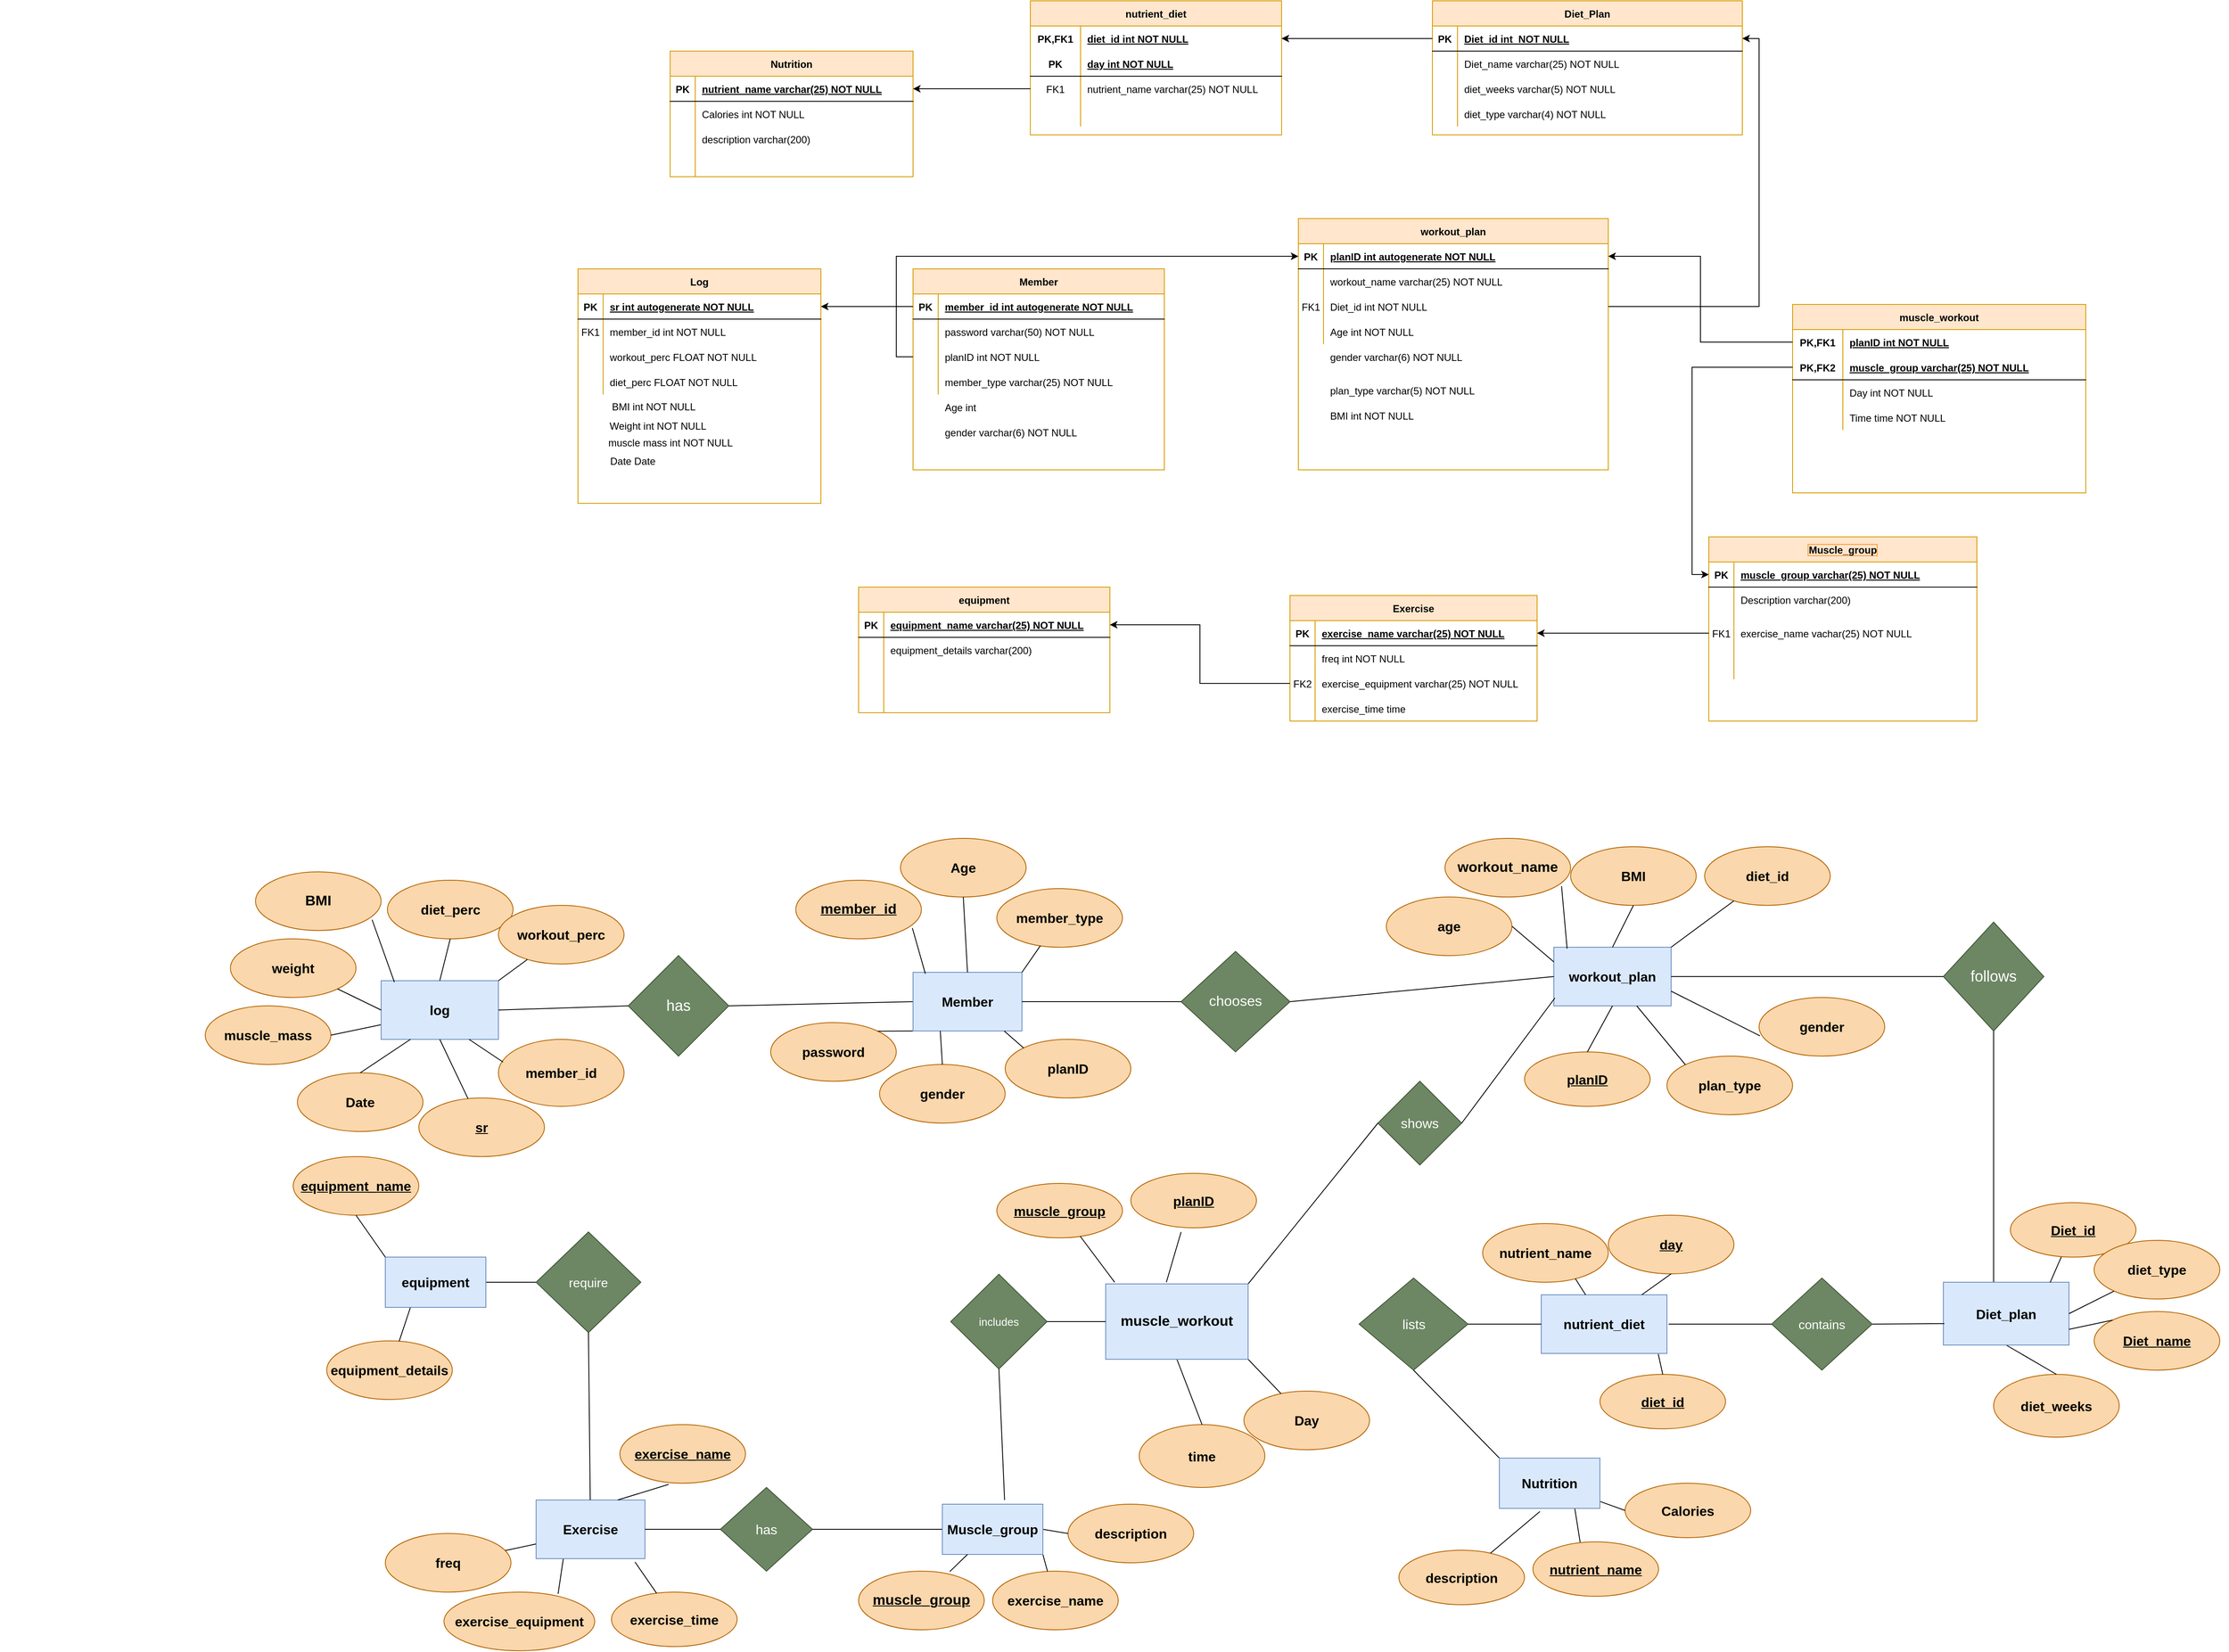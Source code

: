 <mxfile version="13.9.9" type="device"><diagram id="rEq9IjFFqFr3wVxMqrq6" name="Page-1"><mxGraphModel dx="1713" dy="3073" grid="1" gridSize="10" guides="1" tooltips="1" connect="1" arrows="1" fold="1" page="1" pageScale="1" pageWidth="850" pageHeight="1100" math="0" shadow="0" extFonts="Permanent Marker^https://fonts.googleapis.com/css?family=Permanent+Marker"><root><mxCell id="0"/><mxCell id="1" parent="0"/><mxCell id="k2jevuAwzIdtA62uK9aI-1" value="Exercise" style="shape=table;startSize=30;container=1;collapsible=1;childLayout=tableLayout;fixedRows=1;rowLines=0;fontStyle=1;align=center;resizeLast=1;fillColor=#ffe6cc;strokeColor=#d79b00;" vertex="1" parent="1"><mxGeometry x="3380" y="320" width="295" height="150" as="geometry"/></mxCell><mxCell id="k2jevuAwzIdtA62uK9aI-2" value="" style="shape=partialRectangle;collapsible=0;dropTarget=0;pointerEvents=0;fillColor=none;top=0;left=0;bottom=1;right=0;points=[[0,0.5],[1,0.5]];portConstraint=eastwest;" vertex="1" parent="k2jevuAwzIdtA62uK9aI-1"><mxGeometry y="30" width="295" height="30" as="geometry"/></mxCell><mxCell id="k2jevuAwzIdtA62uK9aI-3" value="PK" style="shape=partialRectangle;connectable=0;fillColor=none;top=0;left=0;bottom=0;right=0;fontStyle=1;overflow=hidden;" vertex="1" parent="k2jevuAwzIdtA62uK9aI-2"><mxGeometry width="30" height="30" as="geometry"/></mxCell><mxCell id="k2jevuAwzIdtA62uK9aI-4" value="exercise_name varchar(25) NOT NULL" style="shape=partialRectangle;connectable=0;fillColor=none;top=0;left=0;bottom=0;right=0;align=left;spacingLeft=6;fontStyle=5;overflow=hidden;" vertex="1" parent="k2jevuAwzIdtA62uK9aI-2"><mxGeometry x="30" width="265" height="30" as="geometry"/></mxCell><mxCell id="k2jevuAwzIdtA62uK9aI-5" value="" style="shape=partialRectangle;collapsible=0;dropTarget=0;pointerEvents=0;fillColor=none;top=0;left=0;bottom=0;right=0;points=[[0,0.5],[1,0.5]];portConstraint=eastwest;" vertex="1" parent="k2jevuAwzIdtA62uK9aI-1"><mxGeometry y="60" width="295" height="30" as="geometry"/></mxCell><mxCell id="k2jevuAwzIdtA62uK9aI-6" value="" style="shape=partialRectangle;connectable=0;fillColor=none;top=0;left=0;bottom=0;right=0;editable=1;overflow=hidden;" vertex="1" parent="k2jevuAwzIdtA62uK9aI-5"><mxGeometry width="30" height="30" as="geometry"/></mxCell><mxCell id="k2jevuAwzIdtA62uK9aI-7" value="freq int NOT NULL" style="shape=partialRectangle;connectable=0;fillColor=none;top=0;left=0;bottom=0;right=0;align=left;spacingLeft=6;overflow=hidden;" vertex="1" parent="k2jevuAwzIdtA62uK9aI-5"><mxGeometry x="30" width="265" height="30" as="geometry"/></mxCell><mxCell id="k2jevuAwzIdtA62uK9aI-8" value="" style="shape=partialRectangle;collapsible=0;dropTarget=0;pointerEvents=0;fillColor=none;top=0;left=0;bottom=0;right=0;points=[[0,0.5],[1,0.5]];portConstraint=eastwest;" vertex="1" parent="k2jevuAwzIdtA62uK9aI-1"><mxGeometry y="90" width="295" height="30" as="geometry"/></mxCell><mxCell id="k2jevuAwzIdtA62uK9aI-9" value="FK2" style="shape=partialRectangle;connectable=0;fillColor=none;top=0;left=0;bottom=0;right=0;editable=1;overflow=hidden;" vertex="1" parent="k2jevuAwzIdtA62uK9aI-8"><mxGeometry width="30" height="30" as="geometry"/></mxCell><mxCell id="k2jevuAwzIdtA62uK9aI-10" value="exercise_equipment varchar(25) NOT NULL" style="shape=partialRectangle;connectable=0;fillColor=none;top=0;left=0;bottom=0;right=0;align=left;spacingLeft=6;overflow=hidden;" vertex="1" parent="k2jevuAwzIdtA62uK9aI-8"><mxGeometry x="30" width="265" height="30" as="geometry"/></mxCell><mxCell id="k2jevuAwzIdtA62uK9aI-11" value="" style="shape=partialRectangle;collapsible=0;dropTarget=0;pointerEvents=0;fillColor=none;top=0;left=0;bottom=0;right=0;points=[[0,0.5],[1,0.5]];portConstraint=eastwest;" vertex="1" parent="k2jevuAwzIdtA62uK9aI-1"><mxGeometry y="120" width="295" height="30" as="geometry"/></mxCell><mxCell id="k2jevuAwzIdtA62uK9aI-12" value="" style="shape=partialRectangle;connectable=0;fillColor=none;top=0;left=0;bottom=0;right=0;editable=1;overflow=hidden;" vertex="1" parent="k2jevuAwzIdtA62uK9aI-11"><mxGeometry width="30" height="30" as="geometry"/></mxCell><mxCell id="k2jevuAwzIdtA62uK9aI-13" value="exercise_time time" style="shape=partialRectangle;connectable=0;fillColor=none;top=0;left=0;bottom=0;right=0;align=left;spacingLeft=6;overflow=hidden;" vertex="1" parent="k2jevuAwzIdtA62uK9aI-11"><mxGeometry x="30" width="265" height="30" as="geometry"/></mxCell><mxCell id="k2jevuAwzIdtA62uK9aI-14" value="Nutrition " style="shape=table;startSize=30;container=1;collapsible=1;childLayout=tableLayout;fixedRows=1;rowLines=0;fontStyle=1;align=center;resizeLast=1;fillColor=#ffe6cc;strokeColor=#d79b00;" vertex="1" parent="1"><mxGeometry x="2640" y="-330" width="290" height="150" as="geometry"/></mxCell><mxCell id="k2jevuAwzIdtA62uK9aI-15" value="" style="shape=partialRectangle;collapsible=0;dropTarget=0;pointerEvents=0;fillColor=none;top=0;left=0;bottom=1;right=0;points=[[0,0.5],[1,0.5]];portConstraint=eastwest;" vertex="1" parent="k2jevuAwzIdtA62uK9aI-14"><mxGeometry y="30" width="290" height="30" as="geometry"/></mxCell><mxCell id="k2jevuAwzIdtA62uK9aI-16" value="PK" style="shape=partialRectangle;connectable=0;fillColor=none;top=0;left=0;bottom=0;right=0;fontStyle=1;overflow=hidden;" vertex="1" parent="k2jevuAwzIdtA62uK9aI-15"><mxGeometry width="30" height="30" as="geometry"/></mxCell><mxCell id="k2jevuAwzIdtA62uK9aI-17" value="nutrient_name varchar(25) NOT NULL" style="shape=partialRectangle;connectable=0;fillColor=none;top=0;left=0;bottom=0;right=0;align=left;spacingLeft=6;fontStyle=5;overflow=hidden;" vertex="1" parent="k2jevuAwzIdtA62uK9aI-15"><mxGeometry x="30" width="260" height="30" as="geometry"/></mxCell><mxCell id="k2jevuAwzIdtA62uK9aI-18" value="" style="shape=partialRectangle;collapsible=0;dropTarget=0;pointerEvents=0;fillColor=none;top=0;left=0;bottom=0;right=0;points=[[0,0.5],[1,0.5]];portConstraint=eastwest;" vertex="1" parent="k2jevuAwzIdtA62uK9aI-14"><mxGeometry y="60" width="290" height="30" as="geometry"/></mxCell><mxCell id="k2jevuAwzIdtA62uK9aI-19" value="" style="shape=partialRectangle;connectable=0;fillColor=none;top=0;left=0;bottom=0;right=0;editable=1;overflow=hidden;" vertex="1" parent="k2jevuAwzIdtA62uK9aI-18"><mxGeometry width="30" height="30" as="geometry"/></mxCell><mxCell id="k2jevuAwzIdtA62uK9aI-20" value="Calories int NOT NULL" style="shape=partialRectangle;connectable=0;fillColor=none;top=0;left=0;bottom=0;right=0;align=left;spacingLeft=6;overflow=hidden;" vertex="1" parent="k2jevuAwzIdtA62uK9aI-18"><mxGeometry x="30" width="260" height="30" as="geometry"/></mxCell><mxCell id="k2jevuAwzIdtA62uK9aI-21" value="" style="shape=partialRectangle;collapsible=0;dropTarget=0;pointerEvents=0;fillColor=none;top=0;left=0;bottom=0;right=0;points=[[0,0.5],[1,0.5]];portConstraint=eastwest;" vertex="1" parent="k2jevuAwzIdtA62uK9aI-14"><mxGeometry y="90" width="290" height="30" as="geometry"/></mxCell><mxCell id="k2jevuAwzIdtA62uK9aI-22" value="" style="shape=partialRectangle;connectable=0;fillColor=none;top=0;left=0;bottom=0;right=0;editable=1;overflow=hidden;" vertex="1" parent="k2jevuAwzIdtA62uK9aI-21"><mxGeometry width="30" height="30" as="geometry"/></mxCell><mxCell id="k2jevuAwzIdtA62uK9aI-23" value="description varchar(200)" style="shape=partialRectangle;connectable=0;fillColor=none;top=0;left=0;bottom=0;right=0;align=left;spacingLeft=6;overflow=hidden;" vertex="1" parent="k2jevuAwzIdtA62uK9aI-21"><mxGeometry x="30" width="260" height="30" as="geometry"/></mxCell><mxCell id="k2jevuAwzIdtA62uK9aI-24" value="" style="shape=partialRectangle;collapsible=0;dropTarget=0;pointerEvents=0;fillColor=none;top=0;left=0;bottom=0;right=0;points=[[0,0.5],[1,0.5]];portConstraint=eastwest;" vertex="1" parent="k2jevuAwzIdtA62uK9aI-14"><mxGeometry y="120" width="290" height="30" as="geometry"/></mxCell><mxCell id="k2jevuAwzIdtA62uK9aI-25" value="" style="shape=partialRectangle;connectable=0;fillColor=none;top=0;left=0;bottom=0;right=0;editable=1;overflow=hidden;" vertex="1" parent="k2jevuAwzIdtA62uK9aI-24"><mxGeometry width="30" height="30" as="geometry"/></mxCell><mxCell id="k2jevuAwzIdtA62uK9aI-26" value="" style="shape=partialRectangle;connectable=0;fillColor=none;top=0;left=0;bottom=0;right=0;align=left;spacingLeft=6;overflow=hidden;" vertex="1" parent="k2jevuAwzIdtA62uK9aI-24"><mxGeometry x="30" width="260" height="30" as="geometry"/></mxCell><mxCell id="k2jevuAwzIdtA62uK9aI-27" value="equipment" style="shape=table;startSize=30;container=1;collapsible=1;childLayout=tableLayout;fixedRows=1;rowLines=0;fontStyle=1;align=center;resizeLast=1;fillColor=#ffe6cc;strokeColor=#d79b00;" vertex="1" parent="1"><mxGeometry x="2865" y="310" width="300" height="150" as="geometry"/></mxCell><mxCell id="k2jevuAwzIdtA62uK9aI-28" value="" style="shape=partialRectangle;collapsible=0;dropTarget=0;pointerEvents=0;fillColor=none;top=0;left=0;bottom=1;right=0;points=[[0,0.5],[1,0.5]];portConstraint=eastwest;" vertex="1" parent="k2jevuAwzIdtA62uK9aI-27"><mxGeometry y="30" width="300" height="30" as="geometry"/></mxCell><mxCell id="k2jevuAwzIdtA62uK9aI-29" value="PK" style="shape=partialRectangle;connectable=0;fillColor=none;top=0;left=0;bottom=0;right=0;fontStyle=1;overflow=hidden;" vertex="1" parent="k2jevuAwzIdtA62uK9aI-28"><mxGeometry width="30" height="30" as="geometry"/></mxCell><mxCell id="k2jevuAwzIdtA62uK9aI-30" value="equipment_name varchar(25) NOT NULL" style="shape=partialRectangle;connectable=0;fillColor=none;top=0;left=0;bottom=0;right=0;align=left;spacingLeft=6;fontStyle=5;overflow=hidden;" vertex="1" parent="k2jevuAwzIdtA62uK9aI-28"><mxGeometry x="30" width="270" height="30" as="geometry"/></mxCell><mxCell id="k2jevuAwzIdtA62uK9aI-31" value="" style="shape=partialRectangle;collapsible=0;dropTarget=0;pointerEvents=0;fillColor=none;top=0;left=0;bottom=0;right=0;points=[[0,0.5],[1,0.5]];portConstraint=eastwest;" vertex="1" parent="k2jevuAwzIdtA62uK9aI-27"><mxGeometry y="60" width="300" height="30" as="geometry"/></mxCell><mxCell id="k2jevuAwzIdtA62uK9aI-32" value="" style="shape=partialRectangle;connectable=0;fillColor=none;top=0;left=0;bottom=0;right=0;editable=1;overflow=hidden;" vertex="1" parent="k2jevuAwzIdtA62uK9aI-31"><mxGeometry width="30" height="30" as="geometry"/></mxCell><mxCell id="k2jevuAwzIdtA62uK9aI-33" value="equipment_details varchar(200)" style="shape=partialRectangle;connectable=0;fillColor=none;top=0;left=0;bottom=0;right=0;align=left;spacingLeft=6;overflow=hidden;" vertex="1" parent="k2jevuAwzIdtA62uK9aI-31"><mxGeometry x="30" width="270" height="30" as="geometry"/></mxCell><mxCell id="k2jevuAwzIdtA62uK9aI-34" value="" style="shape=partialRectangle;collapsible=0;dropTarget=0;pointerEvents=0;fillColor=none;top=0;left=0;bottom=0;right=0;points=[[0,0.5],[1,0.5]];portConstraint=eastwest;" vertex="1" parent="k2jevuAwzIdtA62uK9aI-27"><mxGeometry y="90" width="300" height="30" as="geometry"/></mxCell><mxCell id="k2jevuAwzIdtA62uK9aI-35" value="" style="shape=partialRectangle;connectable=0;fillColor=none;top=0;left=0;bottom=0;right=0;editable=1;overflow=hidden;" vertex="1" parent="k2jevuAwzIdtA62uK9aI-34"><mxGeometry width="30" height="30" as="geometry"/></mxCell><mxCell id="k2jevuAwzIdtA62uK9aI-36" value="" style="shape=partialRectangle;connectable=0;fillColor=none;top=0;left=0;bottom=0;right=0;align=left;spacingLeft=6;overflow=hidden;" vertex="1" parent="k2jevuAwzIdtA62uK9aI-34"><mxGeometry x="30" width="270" height="30" as="geometry"/></mxCell><mxCell id="k2jevuAwzIdtA62uK9aI-37" value="" style="shape=partialRectangle;collapsible=0;dropTarget=0;pointerEvents=0;fillColor=none;top=0;left=0;bottom=0;right=0;points=[[0,0.5],[1,0.5]];portConstraint=eastwest;" vertex="1" parent="k2jevuAwzIdtA62uK9aI-27"><mxGeometry y="120" width="300" height="30" as="geometry"/></mxCell><mxCell id="k2jevuAwzIdtA62uK9aI-38" value="" style="shape=partialRectangle;connectable=0;fillColor=none;top=0;left=0;bottom=0;right=0;editable=1;overflow=hidden;" vertex="1" parent="k2jevuAwzIdtA62uK9aI-37"><mxGeometry width="30" height="30" as="geometry"/></mxCell><mxCell id="k2jevuAwzIdtA62uK9aI-39" value="" style="shape=partialRectangle;connectable=0;fillColor=none;top=0;left=0;bottom=0;right=0;align=left;spacingLeft=6;overflow=hidden;" vertex="1" parent="k2jevuAwzIdtA62uK9aI-37"><mxGeometry x="30" width="270" height="30" as="geometry"/></mxCell><mxCell id="k2jevuAwzIdtA62uK9aI-40" style="edgeStyle=orthogonalEdgeStyle;rounded=0;orthogonalLoop=1;jettySize=auto;html=1;exitX=0;exitY=0.5;exitDx=0;exitDy=0;entryX=1;entryY=0.5;entryDx=0;entryDy=0;" edge="1" parent="1" source="k2jevuAwzIdtA62uK9aI-8" target="k2jevuAwzIdtA62uK9aI-28"><mxGeometry relative="1" as="geometry"/></mxCell><mxCell id="k2jevuAwzIdtA62uK9aI-41" value="nutrient_diet" style="shape=table;startSize=30;container=1;collapsible=1;childLayout=tableLayout;fixedRows=1;rowLines=0;fontStyle=1;align=center;resizeLast=1;fillColor=#ffe6cc;strokeColor=#d79b00;" vertex="1" parent="1"><mxGeometry x="3070" y="-390" width="300" height="160" as="geometry"/></mxCell><mxCell id="k2jevuAwzIdtA62uK9aI-42" value="" style="shape=partialRectangle;collapsible=0;dropTarget=0;pointerEvents=0;fillColor=none;top=0;left=0;bottom=0;right=0;points=[[0,0.5],[1,0.5]];portConstraint=eastwest;" vertex="1" parent="k2jevuAwzIdtA62uK9aI-41"><mxGeometry y="30" width="300" height="30" as="geometry"/></mxCell><mxCell id="k2jevuAwzIdtA62uK9aI-43" value="PK,FK1" style="shape=partialRectangle;connectable=0;fillColor=none;top=0;left=0;bottom=0;right=0;fontStyle=1;overflow=hidden;" vertex="1" parent="k2jevuAwzIdtA62uK9aI-42"><mxGeometry width="60" height="30" as="geometry"/></mxCell><mxCell id="k2jevuAwzIdtA62uK9aI-44" value="diet_id int NOT NULL" style="shape=partialRectangle;connectable=0;fillColor=none;top=0;left=0;bottom=0;right=0;align=left;spacingLeft=6;fontStyle=5;overflow=hidden;" vertex="1" parent="k2jevuAwzIdtA62uK9aI-42"><mxGeometry x="60" width="240" height="30" as="geometry"/></mxCell><mxCell id="k2jevuAwzIdtA62uK9aI-45" value="" style="shape=partialRectangle;collapsible=0;dropTarget=0;pointerEvents=0;fillColor=none;top=0;left=0;bottom=1;right=0;points=[[0,0.5],[1,0.5]];portConstraint=eastwest;" vertex="1" parent="k2jevuAwzIdtA62uK9aI-41"><mxGeometry y="60" width="300" height="30" as="geometry"/></mxCell><mxCell id="k2jevuAwzIdtA62uK9aI-46" value="PK" style="shape=partialRectangle;connectable=0;fillColor=none;top=0;left=0;bottom=0;right=0;fontStyle=1;overflow=hidden;" vertex="1" parent="k2jevuAwzIdtA62uK9aI-45"><mxGeometry width="60" height="30" as="geometry"/></mxCell><mxCell id="k2jevuAwzIdtA62uK9aI-47" value="day int NOT NULL" style="shape=partialRectangle;connectable=0;fillColor=none;top=0;left=0;bottom=0;right=0;align=left;spacingLeft=6;fontStyle=5;overflow=hidden;" vertex="1" parent="k2jevuAwzIdtA62uK9aI-45"><mxGeometry x="60" width="240" height="30" as="geometry"/></mxCell><mxCell id="k2jevuAwzIdtA62uK9aI-48" value="" style="shape=partialRectangle;collapsible=0;dropTarget=0;pointerEvents=0;fillColor=none;top=0;left=0;bottom=0;right=0;points=[[0,0.5],[1,0.5]];portConstraint=eastwest;" vertex="1" parent="k2jevuAwzIdtA62uK9aI-41"><mxGeometry y="90" width="300" height="30" as="geometry"/></mxCell><mxCell id="k2jevuAwzIdtA62uK9aI-49" value="FK1" style="shape=partialRectangle;connectable=0;fillColor=none;top=0;left=0;bottom=0;right=0;editable=1;overflow=hidden;" vertex="1" parent="k2jevuAwzIdtA62uK9aI-48"><mxGeometry width="60" height="30" as="geometry"/></mxCell><mxCell id="k2jevuAwzIdtA62uK9aI-50" value="nutrient_name varchar(25) NOT NULL" style="shape=partialRectangle;connectable=0;fillColor=none;top=0;left=0;bottom=0;right=0;align=left;spacingLeft=6;overflow=hidden;" vertex="1" parent="k2jevuAwzIdtA62uK9aI-48"><mxGeometry x="60" width="240" height="30" as="geometry"/></mxCell><mxCell id="k2jevuAwzIdtA62uK9aI-51" value="" style="shape=partialRectangle;collapsible=0;dropTarget=0;pointerEvents=0;fillColor=none;top=0;left=0;bottom=0;right=0;points=[[0,0.5],[1,0.5]];portConstraint=eastwest;" vertex="1" parent="k2jevuAwzIdtA62uK9aI-41"><mxGeometry y="120" width="300" height="30" as="geometry"/></mxCell><mxCell id="k2jevuAwzIdtA62uK9aI-52" value="" style="shape=partialRectangle;connectable=0;fillColor=none;top=0;left=0;bottom=0;right=0;editable=1;overflow=hidden;" vertex="1" parent="k2jevuAwzIdtA62uK9aI-51"><mxGeometry width="60" height="30" as="geometry"/></mxCell><mxCell id="k2jevuAwzIdtA62uK9aI-53" value="" style="shape=partialRectangle;connectable=0;fillColor=none;top=0;left=0;bottom=0;right=0;align=left;spacingLeft=6;overflow=hidden;" vertex="1" parent="k2jevuAwzIdtA62uK9aI-51"><mxGeometry x="60" width="240" height="30" as="geometry"/></mxCell><mxCell id="k2jevuAwzIdtA62uK9aI-54" value="Member" style="shape=table;startSize=30;container=1;collapsible=1;childLayout=tableLayout;fixedRows=1;rowLines=0;fontStyle=1;align=center;resizeLast=1;fillColor=#ffe6cc;strokeColor=#d79b00;" vertex="1" parent="1"><mxGeometry x="2930" y="-70" width="300" height="240" as="geometry"/></mxCell><mxCell id="k2jevuAwzIdtA62uK9aI-55" value="" style="shape=partialRectangle;collapsible=0;dropTarget=0;pointerEvents=0;fillColor=none;top=0;left=0;bottom=1;right=0;points=[[0,0.5],[1,0.5]];portConstraint=eastwest;" vertex="1" parent="k2jevuAwzIdtA62uK9aI-54"><mxGeometry y="30" width="300" height="30" as="geometry"/></mxCell><mxCell id="k2jevuAwzIdtA62uK9aI-56" value="PK" style="shape=partialRectangle;connectable=0;fillColor=none;top=0;left=0;bottom=0;right=0;fontStyle=1;overflow=hidden;" vertex="1" parent="k2jevuAwzIdtA62uK9aI-55"><mxGeometry width="30" height="30" as="geometry"/></mxCell><mxCell id="k2jevuAwzIdtA62uK9aI-57" value="member_id int autogenerate NOT NULL" style="shape=partialRectangle;connectable=0;fillColor=none;top=0;left=0;bottom=0;right=0;align=left;spacingLeft=6;fontStyle=5;overflow=hidden;" vertex="1" parent="k2jevuAwzIdtA62uK9aI-55"><mxGeometry x="30" width="270" height="30" as="geometry"/></mxCell><mxCell id="k2jevuAwzIdtA62uK9aI-58" value="" style="shape=partialRectangle;collapsible=0;dropTarget=0;pointerEvents=0;fillColor=none;top=0;left=0;bottom=0;right=0;points=[[0,0.5],[1,0.5]];portConstraint=eastwest;" vertex="1" parent="k2jevuAwzIdtA62uK9aI-54"><mxGeometry y="60" width="300" height="30" as="geometry"/></mxCell><mxCell id="k2jevuAwzIdtA62uK9aI-59" value="" style="shape=partialRectangle;connectable=0;fillColor=none;top=0;left=0;bottom=0;right=0;editable=1;overflow=hidden;" vertex="1" parent="k2jevuAwzIdtA62uK9aI-58"><mxGeometry width="30" height="30" as="geometry"/></mxCell><mxCell id="k2jevuAwzIdtA62uK9aI-60" value="password varchar(50) NOT NULL" style="shape=partialRectangle;connectable=0;fillColor=none;top=0;left=0;bottom=0;right=0;align=left;spacingLeft=6;overflow=hidden;" vertex="1" parent="k2jevuAwzIdtA62uK9aI-58"><mxGeometry x="30" width="270" height="30" as="geometry"/></mxCell><mxCell id="k2jevuAwzIdtA62uK9aI-61" value="" style="shape=partialRectangle;collapsible=0;dropTarget=0;pointerEvents=0;fillColor=none;top=0;left=0;bottom=0;right=0;points=[[0,0.5],[1,0.5]];portConstraint=eastwest;" vertex="1" parent="k2jevuAwzIdtA62uK9aI-54"><mxGeometry y="90" width="300" height="30" as="geometry"/></mxCell><mxCell id="k2jevuAwzIdtA62uK9aI-62" value="" style="shape=partialRectangle;connectable=0;fillColor=none;top=0;left=0;bottom=0;right=0;editable=1;overflow=hidden;" vertex="1" parent="k2jevuAwzIdtA62uK9aI-61"><mxGeometry width="30" height="30" as="geometry"/></mxCell><mxCell id="k2jevuAwzIdtA62uK9aI-63" value="planID int NOT NULL" style="shape=partialRectangle;connectable=0;fillColor=none;top=0;left=0;bottom=0;right=0;align=left;spacingLeft=6;overflow=hidden;" vertex="1" parent="k2jevuAwzIdtA62uK9aI-61"><mxGeometry x="30" width="270" height="30" as="geometry"/></mxCell><mxCell id="k2jevuAwzIdtA62uK9aI-64" value="" style="shape=partialRectangle;collapsible=0;dropTarget=0;pointerEvents=0;fillColor=none;top=0;left=0;bottom=0;right=0;points=[[0,0.5],[1,0.5]];portConstraint=eastwest;" vertex="1" parent="k2jevuAwzIdtA62uK9aI-54"><mxGeometry y="120" width="300" height="30" as="geometry"/></mxCell><mxCell id="k2jevuAwzIdtA62uK9aI-65" value="" style="shape=partialRectangle;connectable=0;fillColor=none;top=0;left=0;bottom=0;right=0;editable=1;overflow=hidden;" vertex="1" parent="k2jevuAwzIdtA62uK9aI-64"><mxGeometry width="30" height="30" as="geometry"/></mxCell><mxCell id="k2jevuAwzIdtA62uK9aI-66" value="member_type varchar(25) NOT NULL" style="shape=partialRectangle;connectable=0;fillColor=none;top=0;left=0;bottom=0;right=0;align=left;spacingLeft=6;overflow=hidden;" vertex="1" parent="k2jevuAwzIdtA62uK9aI-64"><mxGeometry x="30" width="270" height="30" as="geometry"/></mxCell><mxCell id="k2jevuAwzIdtA62uK9aI-67" value="workout_plan" style="shape=table;startSize=30;container=1;collapsible=1;childLayout=tableLayout;fixedRows=1;rowLines=0;fontStyle=1;align=center;resizeLast=1;fillColor=#ffe6cc;strokeColor=#d79b00;" vertex="1" parent="1"><mxGeometry x="3390" y="-130" width="370" height="300" as="geometry"/></mxCell><mxCell id="k2jevuAwzIdtA62uK9aI-68" value="" style="shape=partialRectangle;collapsible=0;dropTarget=0;pointerEvents=0;fillColor=none;top=0;left=0;bottom=1;right=0;points=[[0,0.5],[1,0.5]];portConstraint=eastwest;" vertex="1" parent="k2jevuAwzIdtA62uK9aI-67"><mxGeometry y="30" width="370" height="30" as="geometry"/></mxCell><mxCell id="k2jevuAwzIdtA62uK9aI-69" value="PK" style="shape=partialRectangle;connectable=0;fillColor=none;top=0;left=0;bottom=0;right=0;fontStyle=1;overflow=hidden;" vertex="1" parent="k2jevuAwzIdtA62uK9aI-68"><mxGeometry width="30" height="30" as="geometry"/></mxCell><mxCell id="k2jevuAwzIdtA62uK9aI-70" value="planID int autogenerate NOT NULL" style="shape=partialRectangle;connectable=0;fillColor=none;top=0;left=0;bottom=0;right=0;align=left;spacingLeft=6;fontStyle=5;overflow=hidden;" vertex="1" parent="k2jevuAwzIdtA62uK9aI-68"><mxGeometry x="30" width="340" height="30" as="geometry"/></mxCell><mxCell id="k2jevuAwzIdtA62uK9aI-71" value="" style="shape=partialRectangle;collapsible=0;dropTarget=0;pointerEvents=0;fillColor=none;top=0;left=0;bottom=0;right=0;points=[[0,0.5],[1,0.5]];portConstraint=eastwest;" vertex="1" parent="k2jevuAwzIdtA62uK9aI-67"><mxGeometry y="60" width="370" height="30" as="geometry"/></mxCell><mxCell id="k2jevuAwzIdtA62uK9aI-72" value="" style="shape=partialRectangle;connectable=0;fillColor=none;top=0;left=0;bottom=0;right=0;editable=1;overflow=hidden;" vertex="1" parent="k2jevuAwzIdtA62uK9aI-71"><mxGeometry width="30" height="30" as="geometry"/></mxCell><mxCell id="k2jevuAwzIdtA62uK9aI-73" value="workout_name varchar(25) NOT NULL" style="shape=partialRectangle;connectable=0;fillColor=none;top=0;left=0;bottom=0;right=0;align=left;spacingLeft=6;overflow=hidden;" vertex="1" parent="k2jevuAwzIdtA62uK9aI-71"><mxGeometry x="30" width="340" height="30" as="geometry"/></mxCell><mxCell id="k2jevuAwzIdtA62uK9aI-74" value="" style="shape=partialRectangle;collapsible=0;dropTarget=0;pointerEvents=0;fillColor=none;top=0;left=0;bottom=0;right=0;points=[[0,0.5],[1,0.5]];portConstraint=eastwest;" vertex="1" parent="k2jevuAwzIdtA62uK9aI-67"><mxGeometry y="90" width="370" height="30" as="geometry"/></mxCell><mxCell id="k2jevuAwzIdtA62uK9aI-75" value="FK1" style="shape=partialRectangle;connectable=0;fillColor=none;top=0;left=0;bottom=0;right=0;editable=1;overflow=hidden;" vertex="1" parent="k2jevuAwzIdtA62uK9aI-74"><mxGeometry width="30" height="30" as="geometry"/></mxCell><mxCell id="k2jevuAwzIdtA62uK9aI-76" value="Diet_id int NOT NULL" style="shape=partialRectangle;connectable=0;fillColor=none;top=0;left=0;bottom=0;right=0;align=left;spacingLeft=6;overflow=hidden;" vertex="1" parent="k2jevuAwzIdtA62uK9aI-74"><mxGeometry x="30" width="340" height="30" as="geometry"/></mxCell><mxCell id="k2jevuAwzIdtA62uK9aI-77" value="" style="shape=partialRectangle;collapsible=0;dropTarget=0;pointerEvents=0;fillColor=none;top=0;left=0;bottom=0;right=0;points=[[0,0.5],[1,0.5]];portConstraint=eastwest;" vertex="1" parent="k2jevuAwzIdtA62uK9aI-67"><mxGeometry y="120" width="370" height="30" as="geometry"/></mxCell><mxCell id="k2jevuAwzIdtA62uK9aI-78" value="" style="shape=partialRectangle;connectable=0;fillColor=none;top=0;left=0;bottom=0;right=0;editable=1;overflow=hidden;" vertex="1" parent="k2jevuAwzIdtA62uK9aI-77"><mxGeometry width="30" height="30" as="geometry"/></mxCell><mxCell id="k2jevuAwzIdtA62uK9aI-79" value="Age int NOT NULL" style="shape=partialRectangle;connectable=0;fillColor=none;top=0;left=0;bottom=0;right=0;align=left;spacingLeft=6;overflow=hidden;" vertex="1" parent="k2jevuAwzIdtA62uK9aI-77"><mxGeometry x="30" width="340" height="30" as="geometry"/></mxCell><mxCell id="k2jevuAwzIdtA62uK9aI-80" value="Muscle_group" style="shape=table;startSize=30;container=1;collapsible=1;childLayout=tableLayout;fixedRows=1;rowLines=0;fontStyle=1;align=center;resizeLast=1;labelBorderColor=#FF9933;fillColor=#ffe6cc;strokeColor=#d79b00;" vertex="1" parent="1"><mxGeometry x="3880" y="250" width="320" height="220" as="geometry"/></mxCell><mxCell id="k2jevuAwzIdtA62uK9aI-81" value="" style="shape=partialRectangle;collapsible=0;dropTarget=0;pointerEvents=0;fillColor=none;top=0;left=0;bottom=1;right=0;points=[[0,0.5],[1,0.5]];portConstraint=eastwest;" vertex="1" parent="k2jevuAwzIdtA62uK9aI-80"><mxGeometry y="30" width="320" height="30" as="geometry"/></mxCell><mxCell id="k2jevuAwzIdtA62uK9aI-82" value="PK" style="shape=partialRectangle;connectable=0;fillColor=none;top=0;left=0;bottom=0;right=0;fontStyle=1;overflow=hidden;" vertex="1" parent="k2jevuAwzIdtA62uK9aI-81"><mxGeometry width="30" height="30" as="geometry"/></mxCell><mxCell id="k2jevuAwzIdtA62uK9aI-83" value="muscle_group varchar(25) NOT NULL" style="shape=partialRectangle;connectable=0;fillColor=none;top=0;left=0;bottom=0;right=0;align=left;spacingLeft=6;fontStyle=5;overflow=hidden;" vertex="1" parent="k2jevuAwzIdtA62uK9aI-81"><mxGeometry x="30" width="290" height="30" as="geometry"/></mxCell><mxCell id="k2jevuAwzIdtA62uK9aI-84" value="" style="shape=partialRectangle;collapsible=0;dropTarget=0;pointerEvents=0;fillColor=none;top=0;left=0;bottom=0;right=0;points=[[0,0.5],[1,0.5]];portConstraint=eastwest;" vertex="1" parent="k2jevuAwzIdtA62uK9aI-80"><mxGeometry y="60" width="320" height="30" as="geometry"/></mxCell><mxCell id="k2jevuAwzIdtA62uK9aI-85" value="" style="shape=partialRectangle;connectable=0;fillColor=none;top=0;left=0;bottom=0;right=0;editable=1;overflow=hidden;" vertex="1" parent="k2jevuAwzIdtA62uK9aI-84"><mxGeometry width="30" height="30" as="geometry"/></mxCell><mxCell id="k2jevuAwzIdtA62uK9aI-86" value="Description varchar(200)" style="shape=partialRectangle;connectable=0;fillColor=none;top=0;left=0;bottom=0;right=0;align=left;spacingLeft=6;overflow=hidden;" vertex="1" parent="k2jevuAwzIdtA62uK9aI-84"><mxGeometry x="30" width="290" height="30" as="geometry"/></mxCell><mxCell id="k2jevuAwzIdtA62uK9aI-87" value="" style="shape=partialRectangle;collapsible=0;dropTarget=0;pointerEvents=0;fillColor=none;top=0;left=0;bottom=0;right=0;points=[[0,0.5],[1,0.5]];portConstraint=eastwest;" vertex="1" parent="k2jevuAwzIdtA62uK9aI-80"><mxGeometry y="90" width="320" height="50" as="geometry"/></mxCell><mxCell id="k2jevuAwzIdtA62uK9aI-88" value="FK1" style="shape=partialRectangle;connectable=0;fillColor=none;top=0;left=0;bottom=0;right=0;editable=1;overflow=hidden;" vertex="1" parent="k2jevuAwzIdtA62uK9aI-87"><mxGeometry width="30" height="50" as="geometry"/></mxCell><mxCell id="k2jevuAwzIdtA62uK9aI-89" value="exercise_name vachar(25) NOT NULL" style="shape=partialRectangle;connectable=0;fillColor=none;top=0;left=0;bottom=0;right=0;align=left;spacingLeft=6;overflow=hidden;" vertex="1" parent="k2jevuAwzIdtA62uK9aI-87"><mxGeometry x="30" width="290" height="50" as="geometry"/></mxCell><mxCell id="k2jevuAwzIdtA62uK9aI-90" value="" style="shape=partialRectangle;collapsible=0;dropTarget=0;pointerEvents=0;fillColor=none;top=0;left=0;bottom=0;right=0;points=[[0,0.5],[1,0.5]];portConstraint=eastwest;" vertex="1" parent="k2jevuAwzIdtA62uK9aI-80"><mxGeometry y="140" width="320" height="30" as="geometry"/></mxCell><mxCell id="k2jevuAwzIdtA62uK9aI-91" value="" style="shape=partialRectangle;connectable=0;fillColor=none;top=0;left=0;bottom=0;right=0;editable=1;overflow=hidden;" vertex="1" parent="k2jevuAwzIdtA62uK9aI-90"><mxGeometry width="30" height="30" as="geometry"/></mxCell><mxCell id="k2jevuAwzIdtA62uK9aI-92" value="" style="shape=partialRectangle;connectable=0;fillColor=none;top=0;left=0;bottom=0;right=0;align=left;spacingLeft=6;overflow=hidden;" vertex="1" parent="k2jevuAwzIdtA62uK9aI-90"><mxGeometry x="30" width="290" height="30" as="geometry"/></mxCell><mxCell id="k2jevuAwzIdtA62uK9aI-93" value="" style="shape=partialRectangle;connectable=0;fillColor=none;top=0;left=0;bottom=0;right=0;align=left;spacingLeft=6;overflow=hidden;" vertex="1" parent="1"><mxGeometry x="3420" y="70" width="340" height="30" as="geometry"/></mxCell><mxCell id="k2jevuAwzIdtA62uK9aI-94" value="gender varchar(6) NOT NULL" style="shape=partialRectangle;connectable=0;fillColor=none;top=0;left=0;bottom=0;right=0;align=left;spacingLeft=6;overflow=hidden;" vertex="1" parent="1"><mxGeometry x="3420" y="20" width="340" height="30" as="geometry"/></mxCell><mxCell id="k2jevuAwzIdtA62uK9aI-95" value="plan_type varchar(5) NOT NULL" style="shape=partialRectangle;connectable=0;fillColor=none;top=0;left=0;bottom=0;right=0;align=left;spacingLeft=6;overflow=hidden;" vertex="1" parent="1"><mxGeometry x="3420" y="60" width="340" height="30" as="geometry"/></mxCell><mxCell id="k2jevuAwzIdtA62uK9aI-96" value="Age int" style="shape=partialRectangle;connectable=0;fillColor=none;top=0;left=0;bottom=0;right=0;align=left;spacingLeft=6;overflow=hidden;" vertex="1" parent="1"><mxGeometry x="2960" y="80" width="270" height="30" as="geometry"/></mxCell><mxCell id="k2jevuAwzIdtA62uK9aI-97" value="BMI int NOT NULL" style="shape=partialRectangle;connectable=0;fillColor=none;top=0;left=0;bottom=0;right=0;align=left;spacingLeft=6;overflow=hidden;" vertex="1" parent="1"><mxGeometry x="3420" y="90" width="340" height="30" as="geometry"/></mxCell><mxCell id="k2jevuAwzIdtA62uK9aI-98" value="Diet_Plan" style="shape=table;startSize=30;container=1;collapsible=1;childLayout=tableLayout;fixedRows=1;rowLines=0;fontStyle=1;align=center;resizeLast=1;fillColor=#ffe6cc;strokeColor=#d79b00;" vertex="1" parent="1"><mxGeometry x="3550" y="-390" width="370" height="160" as="geometry"/></mxCell><mxCell id="k2jevuAwzIdtA62uK9aI-99" value="" style="shape=partialRectangle;collapsible=0;dropTarget=0;pointerEvents=0;fillColor=none;top=0;left=0;bottom=1;right=0;points=[[0,0.5],[1,0.5]];portConstraint=eastwest;" vertex="1" parent="k2jevuAwzIdtA62uK9aI-98"><mxGeometry y="30" width="370" height="30" as="geometry"/></mxCell><mxCell id="k2jevuAwzIdtA62uK9aI-100" value="PK" style="shape=partialRectangle;connectable=0;fillColor=none;top=0;left=0;bottom=0;right=0;fontStyle=1;overflow=hidden;" vertex="1" parent="k2jevuAwzIdtA62uK9aI-99"><mxGeometry width="30" height="30" as="geometry"/></mxCell><mxCell id="k2jevuAwzIdtA62uK9aI-101" value="Diet_id int  NOT NULL" style="shape=partialRectangle;connectable=0;fillColor=none;top=0;left=0;bottom=0;right=0;align=left;spacingLeft=6;fontStyle=5;overflow=hidden;" vertex="1" parent="k2jevuAwzIdtA62uK9aI-99"><mxGeometry x="30" width="340" height="30" as="geometry"/></mxCell><mxCell id="k2jevuAwzIdtA62uK9aI-102" value="" style="shape=partialRectangle;collapsible=0;dropTarget=0;pointerEvents=0;fillColor=none;top=0;left=0;bottom=0;right=0;points=[[0,0.5],[1,0.5]];portConstraint=eastwest;" vertex="1" parent="k2jevuAwzIdtA62uK9aI-98"><mxGeometry y="60" width="370" height="30" as="geometry"/></mxCell><mxCell id="k2jevuAwzIdtA62uK9aI-103" value="" style="shape=partialRectangle;connectable=0;fillColor=none;top=0;left=0;bottom=0;right=0;editable=1;overflow=hidden;" vertex="1" parent="k2jevuAwzIdtA62uK9aI-102"><mxGeometry width="30" height="30" as="geometry"/></mxCell><mxCell id="k2jevuAwzIdtA62uK9aI-104" value="Diet_name varchar(25) NOT NULL" style="shape=partialRectangle;connectable=0;fillColor=none;top=0;left=0;bottom=0;right=0;align=left;spacingLeft=6;overflow=hidden;" vertex="1" parent="k2jevuAwzIdtA62uK9aI-102"><mxGeometry x="30" width="340" height="30" as="geometry"/></mxCell><mxCell id="k2jevuAwzIdtA62uK9aI-105" value="" style="shape=partialRectangle;collapsible=0;dropTarget=0;pointerEvents=0;fillColor=none;top=0;left=0;bottom=0;right=0;points=[[0,0.5],[1,0.5]];portConstraint=eastwest;" vertex="1" parent="k2jevuAwzIdtA62uK9aI-98"><mxGeometry y="90" width="370" height="30" as="geometry"/></mxCell><mxCell id="k2jevuAwzIdtA62uK9aI-106" value="" style="shape=partialRectangle;connectable=0;fillColor=none;top=0;left=0;bottom=0;right=0;editable=1;overflow=hidden;" vertex="1" parent="k2jevuAwzIdtA62uK9aI-105"><mxGeometry width="30" height="30" as="geometry"/></mxCell><mxCell id="k2jevuAwzIdtA62uK9aI-107" value="diet_weeks varchar(5) NOT NULL" style="shape=partialRectangle;connectable=0;fillColor=none;top=0;left=0;bottom=0;right=0;align=left;spacingLeft=6;overflow=hidden;" vertex="1" parent="k2jevuAwzIdtA62uK9aI-105"><mxGeometry x="30" width="340" height="30" as="geometry"/></mxCell><mxCell id="k2jevuAwzIdtA62uK9aI-108" value="" style="shape=partialRectangle;collapsible=0;dropTarget=0;pointerEvents=0;fillColor=none;top=0;left=0;bottom=0;right=0;points=[[0,0.5],[1,0.5]];portConstraint=eastwest;" vertex="1" parent="k2jevuAwzIdtA62uK9aI-98"><mxGeometry y="120" width="370" height="30" as="geometry"/></mxCell><mxCell id="k2jevuAwzIdtA62uK9aI-109" value="" style="shape=partialRectangle;connectable=0;fillColor=none;top=0;left=0;bottom=0;right=0;editable=1;overflow=hidden;" vertex="1" parent="k2jevuAwzIdtA62uK9aI-108"><mxGeometry width="30" height="30" as="geometry"/></mxCell><mxCell id="k2jevuAwzIdtA62uK9aI-110" value="diet_type varchar(4) NOT NULL" style="shape=partialRectangle;connectable=0;fillColor=none;top=0;left=0;bottom=0;right=0;align=left;spacingLeft=6;overflow=hidden;" vertex="1" parent="k2jevuAwzIdtA62uK9aI-108"><mxGeometry x="30" width="340" height="30" as="geometry"/></mxCell><mxCell id="k2jevuAwzIdtA62uK9aI-111" value="gender varchar(6) NOT NULL" style="shape=partialRectangle;connectable=0;fillColor=none;top=0;left=0;bottom=0;right=0;align=left;spacingLeft=6;overflow=hidden;" vertex="1" parent="1"><mxGeometry x="2960" y="110" width="270" height="30" as="geometry"/></mxCell><mxCell id="k2jevuAwzIdtA62uK9aI-112" style="edgeStyle=orthogonalEdgeStyle;rounded=0;orthogonalLoop=1;jettySize=auto;html=1;exitX=0;exitY=0.5;exitDx=0;exitDy=0;entryX=1;entryY=0.5;entryDx=0;entryDy=0;" edge="1" parent="1" source="k2jevuAwzIdtA62uK9aI-48" target="k2jevuAwzIdtA62uK9aI-15"><mxGeometry relative="1" as="geometry"/></mxCell><mxCell id="k2jevuAwzIdtA62uK9aI-113" style="edgeStyle=orthogonalEdgeStyle;rounded=0;orthogonalLoop=1;jettySize=auto;html=1;exitX=0;exitY=0.5;exitDx=0;exitDy=0;entryX=1;entryY=0.5;entryDx=0;entryDy=0;" edge="1" parent="1" source="k2jevuAwzIdtA62uK9aI-99" target="k2jevuAwzIdtA62uK9aI-42"><mxGeometry relative="1" as="geometry"/></mxCell><mxCell id="k2jevuAwzIdtA62uK9aI-114" style="edgeStyle=orthogonalEdgeStyle;rounded=0;orthogonalLoop=1;jettySize=auto;html=1;exitX=1;exitY=0.5;exitDx=0;exitDy=0;entryX=1;entryY=0.5;entryDx=0;entryDy=0;" edge="1" parent="1" source="k2jevuAwzIdtA62uK9aI-74" target="k2jevuAwzIdtA62uK9aI-99"><mxGeometry relative="1" as="geometry"/></mxCell><mxCell id="k2jevuAwzIdtA62uK9aI-115" style="edgeStyle=orthogonalEdgeStyle;rounded=0;orthogonalLoop=1;jettySize=auto;html=1;exitX=0;exitY=0.5;exitDx=0;exitDy=0;entryX=0;entryY=0.5;entryDx=0;entryDy=0;" edge="1" parent="1" source="k2jevuAwzIdtA62uK9aI-61" target="k2jevuAwzIdtA62uK9aI-68"><mxGeometry relative="1" as="geometry"/></mxCell><mxCell id="k2jevuAwzIdtA62uK9aI-116" style="edgeStyle=orthogonalEdgeStyle;rounded=0;orthogonalLoop=1;jettySize=auto;html=1;exitX=0;exitY=0.5;exitDx=0;exitDy=0;entryX=1;entryY=0.5;entryDx=0;entryDy=0;" edge="1" parent="1" source="k2jevuAwzIdtA62uK9aI-87" target="k2jevuAwzIdtA62uK9aI-2"><mxGeometry relative="1" as="geometry"/></mxCell><mxCell id="k2jevuAwzIdtA62uK9aI-117" value="muscle_workout" style="shape=table;startSize=30;container=1;collapsible=1;childLayout=tableLayout;fixedRows=1;rowLines=0;fontStyle=1;align=center;resizeLast=1;fillColor=#ffe6cc;strokeColor=#d79b00;" vertex="1" parent="1"><mxGeometry x="3980" y="-27.5" width="350" height="225" as="geometry"/></mxCell><mxCell id="k2jevuAwzIdtA62uK9aI-118" value="" style="shape=partialRectangle;collapsible=0;dropTarget=0;pointerEvents=0;fillColor=none;top=0;left=0;bottom=0;right=0;points=[[0,0.5],[1,0.5]];portConstraint=eastwest;" vertex="1" parent="k2jevuAwzIdtA62uK9aI-117"><mxGeometry y="30" width="350" height="30" as="geometry"/></mxCell><mxCell id="k2jevuAwzIdtA62uK9aI-119" value="PK,FK1" style="shape=partialRectangle;connectable=0;fillColor=none;top=0;left=0;bottom=0;right=0;fontStyle=1;overflow=hidden;" vertex="1" parent="k2jevuAwzIdtA62uK9aI-118"><mxGeometry width="60" height="30" as="geometry"/></mxCell><mxCell id="k2jevuAwzIdtA62uK9aI-120" value="planID int NOT NULL" style="shape=partialRectangle;connectable=0;fillColor=none;top=0;left=0;bottom=0;right=0;align=left;spacingLeft=6;fontStyle=5;overflow=hidden;" vertex="1" parent="k2jevuAwzIdtA62uK9aI-118"><mxGeometry x="60" width="290" height="30" as="geometry"/></mxCell><mxCell id="k2jevuAwzIdtA62uK9aI-121" value="" style="shape=partialRectangle;collapsible=0;dropTarget=0;pointerEvents=0;fillColor=none;top=0;left=0;bottom=1;right=0;points=[[0,0.5],[1,0.5]];portConstraint=eastwest;" vertex="1" parent="k2jevuAwzIdtA62uK9aI-117"><mxGeometry y="60" width="350" height="30" as="geometry"/></mxCell><mxCell id="k2jevuAwzIdtA62uK9aI-122" value="PK,FK2" style="shape=partialRectangle;connectable=0;fillColor=none;top=0;left=0;bottom=0;right=0;fontStyle=1;overflow=hidden;" vertex="1" parent="k2jevuAwzIdtA62uK9aI-121"><mxGeometry width="60" height="30" as="geometry"/></mxCell><mxCell id="k2jevuAwzIdtA62uK9aI-123" value="muscle_group varchar(25) NOT NULL" style="shape=partialRectangle;connectable=0;fillColor=none;top=0;left=0;bottom=0;right=0;align=left;spacingLeft=6;fontStyle=5;overflow=hidden;" vertex="1" parent="k2jevuAwzIdtA62uK9aI-121"><mxGeometry x="60" width="290" height="30" as="geometry"/></mxCell><mxCell id="k2jevuAwzIdtA62uK9aI-124" value="" style="shape=partialRectangle;collapsible=0;dropTarget=0;pointerEvents=0;fillColor=none;top=0;left=0;bottom=0;right=0;points=[[0,0.5],[1,0.5]];portConstraint=eastwest;" vertex="1" parent="k2jevuAwzIdtA62uK9aI-117"><mxGeometry y="90" width="350" height="30" as="geometry"/></mxCell><mxCell id="k2jevuAwzIdtA62uK9aI-125" value="" style="shape=partialRectangle;connectable=0;fillColor=none;top=0;left=0;bottom=0;right=0;editable=1;overflow=hidden;" vertex="1" parent="k2jevuAwzIdtA62uK9aI-124"><mxGeometry width="60" height="30" as="geometry"/></mxCell><mxCell id="k2jevuAwzIdtA62uK9aI-126" value="Day int NOT NULL" style="shape=partialRectangle;connectable=0;fillColor=none;top=0;left=0;bottom=0;right=0;align=left;spacingLeft=6;overflow=hidden;" vertex="1" parent="k2jevuAwzIdtA62uK9aI-124"><mxGeometry x="60" width="290" height="30" as="geometry"/></mxCell><mxCell id="k2jevuAwzIdtA62uK9aI-127" value="" style="shape=partialRectangle;collapsible=0;dropTarget=0;pointerEvents=0;fillColor=none;top=0;left=0;bottom=0;right=0;points=[[0,0.5],[1,0.5]];portConstraint=eastwest;" vertex="1" parent="k2jevuAwzIdtA62uK9aI-117"><mxGeometry y="120" width="350" height="30" as="geometry"/></mxCell><mxCell id="k2jevuAwzIdtA62uK9aI-128" value="" style="shape=partialRectangle;connectable=0;fillColor=none;top=0;left=0;bottom=0;right=0;editable=1;overflow=hidden;" vertex="1" parent="k2jevuAwzIdtA62uK9aI-127"><mxGeometry width="60" height="30" as="geometry"/></mxCell><mxCell id="k2jevuAwzIdtA62uK9aI-129" value="Time time NOT NULL" style="shape=partialRectangle;connectable=0;fillColor=none;top=0;left=0;bottom=0;right=0;align=left;spacingLeft=6;overflow=hidden;" vertex="1" parent="k2jevuAwzIdtA62uK9aI-127"><mxGeometry x="60" width="290" height="30" as="geometry"/></mxCell><mxCell id="k2jevuAwzIdtA62uK9aI-130" style="edgeStyle=orthogonalEdgeStyle;rounded=0;orthogonalLoop=1;jettySize=auto;html=1;exitX=0;exitY=0.5;exitDx=0;exitDy=0;entryX=1;entryY=0.5;entryDx=0;entryDy=0;" edge="1" parent="1" source="k2jevuAwzIdtA62uK9aI-118" target="k2jevuAwzIdtA62uK9aI-68"><mxGeometry relative="1" as="geometry"/></mxCell><mxCell id="k2jevuAwzIdtA62uK9aI-131" style="edgeStyle=orthogonalEdgeStyle;rounded=0;orthogonalLoop=1;jettySize=auto;html=1;exitX=0;exitY=0.5;exitDx=0;exitDy=0;entryX=0;entryY=0.5;entryDx=0;entryDy=0;" edge="1" parent="1" source="k2jevuAwzIdtA62uK9aI-121" target="k2jevuAwzIdtA62uK9aI-81"><mxGeometry relative="1" as="geometry"/></mxCell><mxCell id="k2jevuAwzIdtA62uK9aI-132" value="Log" style="shape=table;startSize=30;container=1;collapsible=1;childLayout=tableLayout;fixedRows=1;rowLines=0;fontStyle=1;align=center;resizeLast=1;fillColor=#ffe6cc;strokeColor=#d79b00;" vertex="1" parent="1"><mxGeometry x="2530" y="-70" width="290" height="280" as="geometry"/></mxCell><mxCell id="k2jevuAwzIdtA62uK9aI-133" value="" style="shape=partialRectangle;collapsible=0;dropTarget=0;pointerEvents=0;fillColor=none;top=0;left=0;bottom=1;right=0;points=[[0,0.5],[1,0.5]];portConstraint=eastwest;" vertex="1" parent="k2jevuAwzIdtA62uK9aI-132"><mxGeometry y="30" width="290" height="30" as="geometry"/></mxCell><mxCell id="k2jevuAwzIdtA62uK9aI-134" value="PK" style="shape=partialRectangle;connectable=0;fillColor=none;top=0;left=0;bottom=0;right=0;fontStyle=1;overflow=hidden;" vertex="1" parent="k2jevuAwzIdtA62uK9aI-133"><mxGeometry width="30" height="30" as="geometry"/></mxCell><mxCell id="k2jevuAwzIdtA62uK9aI-135" value="sr int autogenerate NOT NULL" style="shape=partialRectangle;connectable=0;fillColor=none;top=0;left=0;bottom=0;right=0;align=left;spacingLeft=6;fontStyle=5;overflow=hidden;" vertex="1" parent="k2jevuAwzIdtA62uK9aI-133"><mxGeometry x="30" width="260" height="30" as="geometry"/></mxCell><mxCell id="k2jevuAwzIdtA62uK9aI-136" value="" style="shape=partialRectangle;collapsible=0;dropTarget=0;pointerEvents=0;fillColor=none;top=0;left=0;bottom=0;right=0;points=[[0,0.5],[1,0.5]];portConstraint=eastwest;" vertex="1" parent="k2jevuAwzIdtA62uK9aI-132"><mxGeometry y="60" width="290" height="30" as="geometry"/></mxCell><mxCell id="k2jevuAwzIdtA62uK9aI-137" value="FK1" style="shape=partialRectangle;connectable=0;fillColor=none;top=0;left=0;bottom=0;right=0;editable=1;overflow=hidden;" vertex="1" parent="k2jevuAwzIdtA62uK9aI-136"><mxGeometry width="30" height="30" as="geometry"/></mxCell><mxCell id="k2jevuAwzIdtA62uK9aI-138" value="member_id int NOT NULL" style="shape=partialRectangle;connectable=0;fillColor=none;top=0;left=0;bottom=0;right=0;align=left;spacingLeft=6;overflow=hidden;" vertex="1" parent="k2jevuAwzIdtA62uK9aI-136"><mxGeometry x="30" width="260" height="30" as="geometry"/></mxCell><mxCell id="k2jevuAwzIdtA62uK9aI-139" value="" style="shape=partialRectangle;collapsible=0;dropTarget=0;pointerEvents=0;fillColor=none;top=0;left=0;bottom=0;right=0;points=[[0,0.5],[1,0.5]];portConstraint=eastwest;" vertex="1" parent="k2jevuAwzIdtA62uK9aI-132"><mxGeometry y="90" width="290" height="30" as="geometry"/></mxCell><mxCell id="k2jevuAwzIdtA62uK9aI-140" value="" style="shape=partialRectangle;connectable=0;fillColor=none;top=0;left=0;bottom=0;right=0;editable=1;overflow=hidden;" vertex="1" parent="k2jevuAwzIdtA62uK9aI-139"><mxGeometry width="30" height="30" as="geometry"/></mxCell><mxCell id="k2jevuAwzIdtA62uK9aI-141" value="workout_perc FLOAT NOT NULL" style="shape=partialRectangle;connectable=0;fillColor=none;top=0;left=0;bottom=0;right=0;align=left;spacingLeft=6;overflow=hidden;" vertex="1" parent="k2jevuAwzIdtA62uK9aI-139"><mxGeometry x="30" width="260" height="30" as="geometry"/></mxCell><mxCell id="k2jevuAwzIdtA62uK9aI-142" value="" style="shape=partialRectangle;collapsible=0;dropTarget=0;pointerEvents=0;fillColor=none;top=0;left=0;bottom=0;right=0;points=[[0,0.5],[1,0.5]];portConstraint=eastwest;" vertex="1" parent="k2jevuAwzIdtA62uK9aI-132"><mxGeometry y="120" width="290" height="30" as="geometry"/></mxCell><mxCell id="k2jevuAwzIdtA62uK9aI-143" value="" style="shape=partialRectangle;connectable=0;fillColor=none;top=0;left=0;bottom=0;right=0;editable=1;overflow=hidden;" vertex="1" parent="k2jevuAwzIdtA62uK9aI-142"><mxGeometry width="30" height="30" as="geometry"/></mxCell><mxCell id="k2jevuAwzIdtA62uK9aI-144" value="diet_perc FLOAT NOT NULL" style="shape=partialRectangle;connectable=0;fillColor=none;top=0;left=0;bottom=0;right=0;align=left;spacingLeft=6;overflow=hidden;" vertex="1" parent="k2jevuAwzIdtA62uK9aI-142"><mxGeometry x="30" width="260" height="30" as="geometry"/></mxCell><mxCell id="k2jevuAwzIdtA62uK9aI-145" style="edgeStyle=orthogonalEdgeStyle;rounded=0;orthogonalLoop=1;jettySize=auto;html=1;exitX=0;exitY=0.5;exitDx=0;exitDy=0;entryX=1;entryY=0.5;entryDx=0;entryDy=0;" edge="1" parent="1" source="k2jevuAwzIdtA62uK9aI-55" target="k2jevuAwzIdtA62uK9aI-133"><mxGeometry relative="1" as="geometry"/></mxCell><mxCell id="k2jevuAwzIdtA62uK9aI-146" value="BMI int NOT NULL" style="text;html=1;align=center;verticalAlign=middle;resizable=0;points=[];autosize=1;strokeColor=none;" vertex="1" parent="1"><mxGeometry x="2560" y="85" width="120" height="20" as="geometry"/></mxCell><mxCell id="k2jevuAwzIdtA62uK9aI-147" value="Weight int NOT NULL" style="text;html=1;align=center;verticalAlign=middle;resizable=0;points=[];autosize=1;strokeColor=none;" vertex="1" parent="1"><mxGeometry x="2560" y="107.5" width="130" height="20" as="geometry"/></mxCell><mxCell id="k2jevuAwzIdtA62uK9aI-148" value="muscle mass int NOT NULL" style="text;html=1;align=center;verticalAlign=middle;resizable=0;points=[];autosize=1;strokeColor=none;" vertex="1" parent="1"><mxGeometry x="2560" y="127.5" width="160" height="20" as="geometry"/></mxCell><mxCell id="k2jevuAwzIdtA62uK9aI-149" value="Date Date" style="text;html=1;align=center;verticalAlign=middle;resizable=0;points=[];autosize=1;strokeColor=none;" vertex="1" parent="1"><mxGeometry x="2560" y="150" width="70" height="20" as="geometry"/></mxCell><mxCell id="k2jevuAwzIdtA62uK9aI-246" value="" style="group" vertex="1" connectable="0" parent="1"><mxGeometry x="3485" y="580" width="665" height="270" as="geometry"/></mxCell><mxCell id="k2jevuAwzIdtA62uK9aI-249" value="&lt;font style=&quot;font-size: 16px&quot;&gt;&lt;b&gt;workout_plan&lt;/b&gt;&lt;/font&gt;" style="rounded=0;whiteSpace=wrap;html=1;fillColor=#dae8fc;strokeColor=#6c8ebf;" vertex="1" parent="k2jevuAwzIdtA62uK9aI-246"><mxGeometry x="210" y="160" width="140" height="70" as="geometry"/></mxCell><mxCell id="k2jevuAwzIdtA62uK9aI-250" value="&lt;b&gt;&lt;font style=&quot;font-size: 17px&quot;&gt;workout_name&lt;/font&gt;&lt;/b&gt;" style="ellipse;whiteSpace=wrap;html=1;fillColor=#fad7ac;strokeColor=#b46504;" vertex="1" parent="k2jevuAwzIdtA62uK9aI-246"><mxGeometry x="80" y="30" width="150" height="70" as="geometry"/></mxCell><mxCell id="k2jevuAwzIdtA62uK9aI-252" value="&lt;span style=&quot;font-size: 16px&quot;&gt;&lt;b&gt;BMI&lt;/b&gt;&lt;/span&gt;" style="ellipse;whiteSpace=wrap;html=1;fillColor=#fad7ac;strokeColor=#b46504;" vertex="1" parent="k2jevuAwzIdtA62uK9aI-246"><mxGeometry x="230" y="40" width="150" height="70" as="geometry"/></mxCell><mxCell id="k2jevuAwzIdtA62uK9aI-254" value="" style="endArrow=none;html=1;exitX=0.928;exitY=0.816;exitDx=0;exitDy=0;entryX=0.113;entryY=0.024;entryDx=0;entryDy=0;exitPerimeter=0;entryPerimeter=0;" edge="1" parent="k2jevuAwzIdtA62uK9aI-246" source="k2jevuAwzIdtA62uK9aI-250" target="k2jevuAwzIdtA62uK9aI-249"><mxGeometry x="30" width="50" height="50" as="geometry"><mxPoint x="168.325" y="179.612" as="sourcePoint"/><mxPoint x="220" y="200" as="targetPoint"/></mxGeometry></mxCell><mxCell id="k2jevuAwzIdtA62uK9aI-255" value="" style="endArrow=none;html=1;exitX=0.5;exitY=1;exitDx=0;exitDy=0;entryX=0.5;entryY=0;entryDx=0;entryDy=0;" edge="1" parent="k2jevuAwzIdtA62uK9aI-246" source="k2jevuAwzIdtA62uK9aI-252" target="k2jevuAwzIdtA62uK9aI-249"><mxGeometry x="30" width="50" height="50" as="geometry"><mxPoint x="214.2" y="97.12" as="sourcePoint"/><mxPoint x="233.56" y="171.44" as="targetPoint"/></mxGeometry></mxCell><mxCell id="k2jevuAwzIdtA62uK9aI-258" value="&lt;span style=&quot;font-size: 16px&quot;&gt;&lt;b&gt;age&lt;/b&gt;&lt;/span&gt;" style="ellipse;whiteSpace=wrap;html=1;fillColor=#fad7ac;strokeColor=#b46504;" vertex="1" parent="k2jevuAwzIdtA62uK9aI-246"><mxGeometry x="10" y="100" width="150" height="70" as="geometry"/></mxCell><mxCell id="k2jevuAwzIdtA62uK9aI-259" value="" style="endArrow=none;html=1;exitX=1;exitY=0.5;exitDx=0;exitDy=0;entryX=0;entryY=0.25;entryDx=0;entryDy=0;" edge="1" parent="k2jevuAwzIdtA62uK9aI-246" source="k2jevuAwzIdtA62uK9aI-258" target="k2jevuAwzIdtA62uK9aI-249"><mxGeometry width="50" height="50" relative="1" as="geometry"><mxPoint x="180" y="-130" as="sourcePoint"/><mxPoint x="230" y="-180" as="targetPoint"/></mxGeometry></mxCell><mxCell id="k2jevuAwzIdtA62uK9aI-260" value="&lt;span style=&quot;font-size: 16px&quot;&gt;&lt;b&gt;diet_id&lt;/b&gt;&lt;/span&gt;" style="ellipse;whiteSpace=wrap;html=1;fillColor=#fad7ac;strokeColor=#b46504;" vertex="1" parent="k2jevuAwzIdtA62uK9aI-246"><mxGeometry x="390" y="40" width="150" height="70" as="geometry"/></mxCell><mxCell id="k2jevuAwzIdtA62uK9aI-261" value="" style="endArrow=none;html=1;entryX=1;entryY=0;entryDx=0;entryDy=0;" edge="1" parent="k2jevuAwzIdtA62uK9aI-246" source="k2jevuAwzIdtA62uK9aI-260" target="k2jevuAwzIdtA62uK9aI-249"><mxGeometry x="30" width="50" height="50" as="geometry"><mxPoint x="315" y="90" as="sourcePoint"/><mxPoint x="280" y="170" as="targetPoint"/></mxGeometry></mxCell><mxCell id="k2jevuAwzIdtA62uK9aI-311" value="" style="group" vertex="1" connectable="0" parent="1"><mxGeometry x="1840" y="640" width="1440" height="390" as="geometry"/></mxCell><mxCell id="k2jevuAwzIdtA62uK9aI-306" value="&lt;font style=&quot;font-size: 18px&quot;&gt;has&lt;/font&gt;" style="rhombus;whiteSpace=wrap;html=1;fillColor=#6d8764;strokeColor=#3A5431;fontColor=#ffffff;" vertex="1" parent="k2jevuAwzIdtA62uK9aI-311"><mxGeometry x="750" y="110" width="120" height="120" as="geometry"/></mxCell><mxCell id="k2jevuAwzIdtA62uK9aI-308" value="" style="endArrow=none;html=1;exitX=1;exitY=0.5;exitDx=0;exitDy=0;entryX=0;entryY=0.5;entryDx=0;entryDy=0;" edge="1" parent="k2jevuAwzIdtA62uK9aI-311" source="k2jevuAwzIdtA62uK9aI-306" target="k2jevuAwzIdtA62uK9aI-273"><mxGeometry width="50" height="50" relative="1" as="geometry"><mxPoint x="775" y="220" as="sourcePoint"/><mxPoint x="1085" y="195" as="targetPoint"/></mxGeometry></mxCell><mxCell id="k2jevuAwzIdtA62uK9aI-310" value="" style="group" vertex="1" connectable="0" parent="k2jevuAwzIdtA62uK9aI-311"><mxGeometry x="890" y="-30" width="550" height="340" as="geometry"/></mxCell><mxCell id="k2jevuAwzIdtA62uK9aI-275" value="&lt;b&gt;&lt;font style=&quot;font-size: 16px&quot;&gt;password&lt;/font&gt;&lt;/b&gt;" style="ellipse;whiteSpace=wrap;html=1;fillColor=#fad7ac;strokeColor=#b46504;" vertex="1" parent="k2jevuAwzIdtA62uK9aI-310"><mxGeometry x="30" y="220" width="150" height="70" as="geometry"/></mxCell><mxCell id="k2jevuAwzIdtA62uK9aI-278" value="" style="endArrow=none;html=1;exitX=1;exitY=0;exitDx=0;exitDy=0;entryX=0;entryY=1;entryDx=0;entryDy=0;" edge="1" parent="k2jevuAwzIdtA62uK9aI-310" source="k2jevuAwzIdtA62uK9aI-275" target="k2jevuAwzIdtA62uK9aI-273"><mxGeometry y="-5" width="50" height="50" as="geometry"><mxPoint x="80" y="275" as="sourcePoint"/><mxPoint x="130" y="225" as="targetPoint"/></mxGeometry></mxCell><mxCell id="k2jevuAwzIdtA62uK9aI-273" value="&lt;font style=&quot;font-size: 16px&quot;&gt;&lt;b&gt;Member&lt;/b&gt;&lt;/font&gt;" style="rounded=0;whiteSpace=wrap;html=1;fillColor=#dae8fc;strokeColor=#6c8ebf;" vertex="1" parent="k2jevuAwzIdtA62uK9aI-310"><mxGeometry x="200" y="160" width="130" height="70" as="geometry"/></mxCell><mxCell id="k2jevuAwzIdtA62uK9aI-274" value="&lt;b&gt;&lt;u&gt;&lt;font style=&quot;font-size: 17px&quot;&gt;member_id&lt;/font&gt;&lt;/u&gt;&lt;/b&gt;" style="ellipse;whiteSpace=wrap;html=1;fillColor=#fad7ac;strokeColor=#b46504;" vertex="1" parent="k2jevuAwzIdtA62uK9aI-310"><mxGeometry x="60" y="50" width="150" height="70" as="geometry"/></mxCell><mxCell id="k2jevuAwzIdtA62uK9aI-276" value="&lt;span style=&quot;font-size: 16px&quot;&gt;&lt;b&gt;Age&lt;/b&gt;&lt;/span&gt;" style="ellipse;whiteSpace=wrap;html=1;fillColor=#fad7ac;strokeColor=#b46504;" vertex="1" parent="k2jevuAwzIdtA62uK9aI-310"><mxGeometry x="185" width="150" height="70" as="geometry"/></mxCell><mxCell id="k2jevuAwzIdtA62uK9aI-277" value="&lt;span style=&quot;font-size: 16px&quot;&gt;&lt;b&gt;member_type&lt;/b&gt;&lt;/span&gt;" style="ellipse;whiteSpace=wrap;html=1;fillColor=#fad7ac;strokeColor=#b46504;" vertex="1" parent="k2jevuAwzIdtA62uK9aI-310"><mxGeometry x="300" y="60" width="150" height="70" as="geometry"/></mxCell><mxCell id="k2jevuAwzIdtA62uK9aI-279" value="" style="endArrow=none;html=1;exitX=0.928;exitY=0.816;exitDx=0;exitDy=0;entryX=0.113;entryY=0.024;entryDx=0;entryDy=0;exitPerimeter=0;entryPerimeter=0;" edge="1" parent="k2jevuAwzIdtA62uK9aI-310" source="k2jevuAwzIdtA62uK9aI-274" target="k2jevuAwzIdtA62uK9aI-273"><mxGeometry width="50" height="50" as="geometry"><mxPoint x="138.325" y="179.612" as="sourcePoint"/><mxPoint x="190" y="200" as="targetPoint"/></mxGeometry></mxCell><mxCell id="k2jevuAwzIdtA62uK9aI-280" value="" style="endArrow=none;html=1;exitX=0.5;exitY=1;exitDx=0;exitDy=0;entryX=0.5;entryY=0;entryDx=0;entryDy=0;" edge="1" parent="k2jevuAwzIdtA62uK9aI-310" source="k2jevuAwzIdtA62uK9aI-276" target="k2jevuAwzIdtA62uK9aI-273"><mxGeometry width="50" height="50" as="geometry"><mxPoint x="184.2" y="97.12" as="sourcePoint"/><mxPoint x="203.56" y="171.44" as="targetPoint"/></mxGeometry></mxCell><mxCell id="k2jevuAwzIdtA62uK9aI-281" value="" style="endArrow=none;html=1;entryX=1;entryY=0;entryDx=0;entryDy=0;" edge="1" parent="k2jevuAwzIdtA62uK9aI-310" source="k2jevuAwzIdtA62uK9aI-277" target="k2jevuAwzIdtA62uK9aI-273"><mxGeometry width="50" height="50" as="geometry"><mxPoint x="285" y="90" as="sourcePoint"/><mxPoint x="250" y="170" as="targetPoint"/></mxGeometry></mxCell><mxCell id="k2jevuAwzIdtA62uK9aI-282" value="&lt;span style=&quot;font-size: 16px&quot;&gt;&lt;b&gt;planID&lt;/b&gt;&lt;/span&gt;" style="ellipse;whiteSpace=wrap;html=1;fillColor=#fad7ac;strokeColor=#b46504;" vertex="1" parent="k2jevuAwzIdtA62uK9aI-310"><mxGeometry x="310" y="240" width="150" height="70" as="geometry"/></mxCell><mxCell id="k2jevuAwzIdtA62uK9aI-283" value="" style="endArrow=none;html=1;exitX=0.837;exitY=1;exitDx=0;exitDy=0;exitPerimeter=0;entryX=0;entryY=0;entryDx=0;entryDy=0;" edge="1" parent="k2jevuAwzIdtA62uK9aI-310" source="k2jevuAwzIdtA62uK9aI-273" target="k2jevuAwzIdtA62uK9aI-282"><mxGeometry x="-15" y="40" width="50" height="50" as="geometry"><mxPoint x="435" y="220" as="sourcePoint"/><mxPoint x="485" y="170" as="targetPoint"/></mxGeometry></mxCell><mxCell id="k2jevuAwzIdtA62uK9aI-271" value="&lt;span style=&quot;font-size: 16px&quot;&gt;&lt;b&gt;gender&lt;/b&gt;&lt;/span&gt;" style="ellipse;whiteSpace=wrap;html=1;fillColor=#fad7ac;strokeColor=#b46504;" vertex="1" parent="k2jevuAwzIdtA62uK9aI-310"><mxGeometry x="160" y="270" width="150" height="70" as="geometry"/></mxCell><mxCell id="k2jevuAwzIdtA62uK9aI-272" value="" style="endArrow=none;html=1;exitX=0.25;exitY=1;exitDx=0;exitDy=0;entryX=0.5;entryY=0;entryDx=0;entryDy=0;" edge="1" parent="k2jevuAwzIdtA62uK9aI-310" source="k2jevuAwzIdtA62uK9aI-273" target="k2jevuAwzIdtA62uK9aI-271"><mxGeometry x="30" y="35" width="50" height="50" as="geometry"><mxPoint x="345" y="-55" as="sourcePoint"/><mxPoint x="395" y="-105" as="targetPoint"/></mxGeometry></mxCell><mxCell id="k2jevuAwzIdtA62uK9aI-353" value="" style="group" vertex="1" connectable="0" parent="k2jevuAwzIdtA62uK9aI-311"><mxGeometry x="245" y="-20" width="585" height="390" as="geometry"/></mxCell><mxCell id="k2jevuAwzIdtA62uK9aI-305" value="" style="group" vertex="1" connectable="0" parent="k2jevuAwzIdtA62uK9aI-353"><mxGeometry width="585" height="390" as="geometry"/></mxCell><mxCell id="k2jevuAwzIdtA62uK9aI-178" value="&lt;span style=&quot;font-size: 16px&quot;&gt;&lt;b&gt;muscle_mass&lt;/b&gt;&lt;/span&gt;" style="ellipse;whiteSpace=wrap;html=1;fillColor=#fad7ac;strokeColor=#b46504;" vertex="1" parent="k2jevuAwzIdtA62uK9aI-305"><mxGeometry y="190" width="150" height="70" as="geometry"/></mxCell><mxCell id="k2jevuAwzIdtA62uK9aI-179" value="" style="endArrow=none;html=1;exitX=1;exitY=0.5;exitDx=0;exitDy=0;entryX=0;entryY=0.75;entryDx=0;entryDy=0;" edge="1" parent="k2jevuAwzIdtA62uK9aI-305" source="k2jevuAwzIdtA62uK9aI-178" target="k2jevuAwzIdtA62uK9aI-180"><mxGeometry width="50" height="50" relative="1" as="geometry"><mxPoint x="390" y="250" as="sourcePoint"/><mxPoint x="440" y="200" as="targetPoint"/></mxGeometry></mxCell><mxCell id="k2jevuAwzIdtA62uK9aI-180" value="&lt;font style=&quot;font-size: 16px&quot;&gt;&lt;b&gt;log&lt;/b&gt;&lt;/font&gt;" style="rounded=0;whiteSpace=wrap;html=1;fillColor=#dae8fc;strokeColor=#6c8ebf;" vertex="1" parent="k2jevuAwzIdtA62uK9aI-305"><mxGeometry x="210" y="160" width="140" height="70" as="geometry"/></mxCell><mxCell id="k2jevuAwzIdtA62uK9aI-181" value="&lt;b&gt;&lt;font style=&quot;font-size: 17px&quot;&gt;BMI&lt;/font&gt;&lt;/b&gt;" style="ellipse;whiteSpace=wrap;html=1;fillColor=#fad7ac;strokeColor=#b46504;" vertex="1" parent="k2jevuAwzIdtA62uK9aI-305"><mxGeometry x="60" y="30" width="150" height="70" as="geometry"/></mxCell><mxCell id="k2jevuAwzIdtA62uK9aI-182" value="&lt;b&gt;&lt;font style=&quot;font-size: 16px&quot;&gt;weight&lt;/font&gt;&lt;/b&gt;" style="ellipse;whiteSpace=wrap;html=1;fillColor=#fad7ac;strokeColor=#b46504;" vertex="1" parent="k2jevuAwzIdtA62uK9aI-305"><mxGeometry x="30" y="110" width="150" height="70" as="geometry"/></mxCell><mxCell id="k2jevuAwzIdtA62uK9aI-183" value="&lt;span style=&quot;font-size: 16px&quot;&gt;&lt;b&gt;diet_perc&lt;/b&gt;&lt;/span&gt;" style="ellipse;whiteSpace=wrap;html=1;fillColor=#fad7ac;strokeColor=#b46504;" vertex="1" parent="k2jevuAwzIdtA62uK9aI-305"><mxGeometry x="217.5" y="40" width="150" height="70" as="geometry"/></mxCell><mxCell id="k2jevuAwzIdtA62uK9aI-184" value="" style="endArrow=none;html=1;exitX=1;exitY=1;exitDx=0;exitDy=0;entryX=0;entryY=0.5;entryDx=0;entryDy=0;" edge="1" parent="k2jevuAwzIdtA62uK9aI-305" source="k2jevuAwzIdtA62uK9aI-182" target="k2jevuAwzIdtA62uK9aI-180"><mxGeometry x="30" width="50" height="50" as="geometry"><mxPoint x="110" y="280" as="sourcePoint"/><mxPoint x="160" y="230" as="targetPoint"/></mxGeometry></mxCell><mxCell id="k2jevuAwzIdtA62uK9aI-185" value="" style="endArrow=none;html=1;exitX=0.928;exitY=0.816;exitDx=0;exitDy=0;entryX=0.113;entryY=0.024;entryDx=0;entryDy=0;exitPerimeter=0;entryPerimeter=0;" edge="1" parent="k2jevuAwzIdtA62uK9aI-305" source="k2jevuAwzIdtA62uK9aI-181" target="k2jevuAwzIdtA62uK9aI-180"><mxGeometry x="30" width="50" height="50" as="geometry"><mxPoint x="168.325" y="179.612" as="sourcePoint"/><mxPoint x="220" y="200" as="targetPoint"/></mxGeometry></mxCell><mxCell id="k2jevuAwzIdtA62uK9aI-186" value="" style="endArrow=none;html=1;exitX=0.5;exitY=1;exitDx=0;exitDy=0;entryX=0.5;entryY=0;entryDx=0;entryDy=0;" edge="1" parent="k2jevuAwzIdtA62uK9aI-305" source="k2jevuAwzIdtA62uK9aI-183" target="k2jevuAwzIdtA62uK9aI-180"><mxGeometry x="30" width="50" height="50" as="geometry"><mxPoint x="214.2" y="97.12" as="sourcePoint"/><mxPoint x="233.56" y="171.44" as="targetPoint"/></mxGeometry></mxCell><mxCell id="k2jevuAwzIdtA62uK9aI-187" value="&lt;span style=&quot;font-size: 16px&quot;&gt;&lt;b&gt;member_id&lt;/b&gt;&lt;/span&gt;" style="ellipse;whiteSpace=wrap;html=1;fillColor=#fad7ac;strokeColor=#b46504;" vertex="1" parent="k2jevuAwzIdtA62uK9aI-305"><mxGeometry x="350" y="230" width="150" height="80" as="geometry"/></mxCell><mxCell id="k2jevuAwzIdtA62uK9aI-188" value="" style="endArrow=none;html=1;entryX=0.037;entryY=0.339;entryDx=0;entryDy=0;entryPerimeter=0;exitX=0.75;exitY=1;exitDx=0;exitDy=0;" edge="1" parent="k2jevuAwzIdtA62uK9aI-305" source="k2jevuAwzIdtA62uK9aI-180" target="k2jevuAwzIdtA62uK9aI-187"><mxGeometry x="30" width="50" height="50" as="geometry"><mxPoint x="345" y="280" as="sourcePoint"/><mxPoint x="530" y="130" as="targetPoint"/></mxGeometry></mxCell><mxCell id="k2jevuAwzIdtA62uK9aI-189" value="&lt;span style=&quot;font-size: 16px&quot;&gt;&lt;b&gt;&lt;u&gt;sr&lt;/u&gt;&lt;/b&gt;&lt;/span&gt;" style="ellipse;whiteSpace=wrap;html=1;fillColor=#fad7ac;strokeColor=#b46504;" vertex="1" parent="k2jevuAwzIdtA62uK9aI-305"><mxGeometry x="255" y="300" width="150" height="70" as="geometry"/></mxCell><mxCell id="k2jevuAwzIdtA62uK9aI-190" value="" style="endArrow=none;html=1;entryX=0.5;entryY=1;entryDx=0;entryDy=0;" edge="1" parent="k2jevuAwzIdtA62uK9aI-305" source="k2jevuAwzIdtA62uK9aI-189" target="k2jevuAwzIdtA62uK9aI-180"><mxGeometry width="50" height="50" relative="1" as="geometry"><mxPoint x="180" y="-130" as="sourcePoint"/><mxPoint x="230" y="-180" as="targetPoint"/></mxGeometry></mxCell><mxCell id="k2jevuAwzIdtA62uK9aI-191" value="&lt;span style=&quot;font-size: 16px&quot;&gt;&lt;b&gt;workout_perc&lt;/b&gt;&lt;/span&gt;" style="ellipse;whiteSpace=wrap;html=1;fillColor=#fad7ac;strokeColor=#b46504;" vertex="1" parent="k2jevuAwzIdtA62uK9aI-305"><mxGeometry x="350" y="70" width="150" height="70" as="geometry"/></mxCell><mxCell id="k2jevuAwzIdtA62uK9aI-192" value="" style="endArrow=none;html=1;entryX=1;entryY=0;entryDx=0;entryDy=0;" edge="1" parent="k2jevuAwzIdtA62uK9aI-305" source="k2jevuAwzIdtA62uK9aI-191" target="k2jevuAwzIdtA62uK9aI-180"><mxGeometry x="30" width="50" height="50" as="geometry"><mxPoint x="315" y="90" as="sourcePoint"/><mxPoint x="280" y="170" as="targetPoint"/></mxGeometry></mxCell><mxCell id="k2jevuAwzIdtA62uK9aI-209" value="&lt;span style=&quot;font-size: 16px&quot;&gt;&lt;b&gt;Date&lt;/b&gt;&lt;/span&gt;" style="ellipse;whiteSpace=wrap;html=1;fillColor=#fad7ac;strokeColor=#b46504;" vertex="1" parent="k2jevuAwzIdtA62uK9aI-305"><mxGeometry x="110" y="270" width="150" height="70" as="geometry"/></mxCell><mxCell id="k2jevuAwzIdtA62uK9aI-210" value="" style="endArrow=none;html=1;entryX=0.25;entryY=1;entryDx=0;entryDy=0;exitX=0.5;exitY=0;exitDx=0;exitDy=0;" edge="1" parent="k2jevuAwzIdtA62uK9aI-305" source="k2jevuAwzIdtA62uK9aI-209" target="k2jevuAwzIdtA62uK9aI-180"><mxGeometry width="50" height="50" relative="1" as="geometry"><mxPoint x="200" y="270" as="sourcePoint"/><mxPoint x="540" y="150" as="targetPoint"/></mxGeometry></mxCell><mxCell id="k2jevuAwzIdtA62uK9aI-307" value="" style="endArrow=none;html=1;exitX=1;exitY=0.5;exitDx=0;exitDy=0;entryX=0;entryY=0.5;entryDx=0;entryDy=0;" edge="1" parent="k2jevuAwzIdtA62uK9aI-311" source="k2jevuAwzIdtA62uK9aI-180" target="k2jevuAwzIdtA62uK9aI-306"><mxGeometry width="50" height="50" relative="1" as="geometry"><mxPoint x="425" y="130" as="sourcePoint"/><mxPoint x="475" y="80" as="targetPoint"/></mxGeometry></mxCell><mxCell id="k2jevuAwzIdtA62uK9aI-312" value="&lt;font style=&quot;font-size: 17px&quot;&gt;chooses&lt;/font&gt;" style="rhombus;whiteSpace=wrap;html=1;fillColor=#6d8764;strokeColor=#3A5431;fontColor=#ffffff;" vertex="1" parent="1"><mxGeometry x="3250" y="745" width="130" height="120" as="geometry"/></mxCell><mxCell id="k2jevuAwzIdtA62uK9aI-313" value="" style="endArrow=none;html=1;exitX=1;exitY=0.5;exitDx=0;exitDy=0;entryX=0;entryY=0.5;entryDx=0;entryDy=0;" edge="1" parent="1" source="k2jevuAwzIdtA62uK9aI-273" target="k2jevuAwzIdtA62uK9aI-312"><mxGeometry width="50" height="50" relative="1" as="geometry"><mxPoint x="3160" y="800" as="sourcePoint"/><mxPoint x="3380" y="730" as="targetPoint"/></mxGeometry></mxCell><mxCell id="k2jevuAwzIdtA62uK9aI-251" value="&lt;b&gt;&lt;font style=&quot;font-size: 16px&quot;&gt;&lt;u&gt;planID&lt;/u&gt;&lt;/font&gt;&lt;/b&gt;" style="ellipse;whiteSpace=wrap;html=1;fillColor=#fad7ac;strokeColor=#b46504;" vertex="1" parent="1"><mxGeometry x="3660" y="865" width="150" height="65" as="geometry"/></mxCell><mxCell id="k2jevuAwzIdtA62uK9aI-253" value="" style="endArrow=none;html=1;exitX=0.5;exitY=0;exitDx=0;exitDy=0;entryX=0.5;entryY=1;entryDx=0;entryDy=0;" edge="1" parent="1" source="k2jevuAwzIdtA62uK9aI-251" target="k2jevuAwzIdtA62uK9aI-249"><mxGeometry x="3523" y="630" width="50" height="50" as="geometry"><mxPoint x="3603" y="910" as="sourcePoint"/><mxPoint x="3653" y="860" as="targetPoint"/></mxGeometry></mxCell><mxCell id="k2jevuAwzIdtA62uK9aI-314" value="" style="endArrow=none;html=1;exitX=1;exitY=0.5;exitDx=0;exitDy=0;entryX=0;entryY=0.5;entryDx=0;entryDy=0;" edge="1" parent="1" source="k2jevuAwzIdtA62uK9aI-312" target="k2jevuAwzIdtA62uK9aI-249"><mxGeometry width="50" height="50" relative="1" as="geometry"><mxPoint x="3570" y="830" as="sourcePoint"/><mxPoint x="3620" y="780" as="targetPoint"/></mxGeometry></mxCell><mxCell id="k2jevuAwzIdtA62uK9aI-316" value="&lt;font style=&quot;font-size: 18px&quot;&gt;follows&lt;/font&gt;" style="rhombus;whiteSpace=wrap;html=1;fillColor=#6d8764;strokeColor=#3A5431;fontColor=#ffffff;" vertex="1" parent="1"><mxGeometry x="4160" y="710" width="120" height="130" as="geometry"/></mxCell><mxCell id="k2jevuAwzIdtA62uK9aI-317" value="" style="endArrow=none;html=1;entryX=0;entryY=0.5;entryDx=0;entryDy=0;exitX=1;exitY=0.5;exitDx=0;exitDy=0;" edge="1" parent="1" source="k2jevuAwzIdtA62uK9aI-249" target="k2jevuAwzIdtA62uK9aI-316"><mxGeometry width="50" height="50" relative="1" as="geometry"><mxPoint x="4110" y="760" as="sourcePoint"/><mxPoint x="3890" y="1060" as="targetPoint"/></mxGeometry></mxCell><mxCell id="k2jevuAwzIdtA62uK9aI-318" value="" style="endArrow=none;html=1;entryX=0.5;entryY=1;entryDx=0;entryDy=0;" edge="1" parent="1" target="k2jevuAwzIdtA62uK9aI-316"><mxGeometry width="50" height="50" relative="1" as="geometry"><mxPoint x="4220" y="1140" as="sourcePoint"/><mxPoint x="3890" y="1060" as="targetPoint"/></mxGeometry></mxCell><mxCell id="k2jevuAwzIdtA62uK9aI-320" value="" style="group" vertex="1" connectable="0" parent="1"><mxGeometry x="4160" y="1020" width="340" height="305" as="geometry"/></mxCell><mxCell id="k2jevuAwzIdtA62uK9aI-224" value="&lt;span style=&quot;font-size: 16px&quot;&gt;&lt;b&gt;diet_weeks&lt;br&gt;&lt;/b&gt;&lt;/span&gt;" style="ellipse;whiteSpace=wrap;html=1;fillColor=#fad7ac;strokeColor=#b46504;" vertex="1" parent="k2jevuAwzIdtA62uK9aI-320"><mxGeometry x="60" y="230" width="150" height="75" as="geometry"/></mxCell><mxCell id="k2jevuAwzIdtA62uK9aI-226" value="" style="endArrow=none;html=1;entryX=0.5;entryY=0;entryDx=0;entryDy=0;exitX=0.5;exitY=1;exitDx=0;exitDy=0;" edge="1" parent="k2jevuAwzIdtA62uK9aI-320" source="k2jevuAwzIdtA62uK9aI-218" target="k2jevuAwzIdtA62uK9aI-224"><mxGeometry width="50" height="50" relative="1" as="geometry"><mxPoint x="-180" y="-65" as="sourcePoint"/><mxPoint x="-130" y="-115" as="targetPoint"/></mxGeometry></mxCell><mxCell id="k2jevuAwzIdtA62uK9aI-218" value="&lt;font style=&quot;font-size: 16px&quot;&gt;&lt;b&gt;Diet_plan&lt;/b&gt;&lt;/font&gt;" style="rounded=0;whiteSpace=wrap;html=1;fillColor=#dae8fc;strokeColor=#6c8ebf;" vertex="1" parent="k2jevuAwzIdtA62uK9aI-320"><mxGeometry y="120" width="150" height="75" as="geometry"/></mxCell><mxCell id="k2jevuAwzIdtA62uK9aI-220" value="" style="endArrow=none;html=1;exitX=0.85;exitY=0.004;exitDx=0;exitDy=0;exitPerimeter=0;" edge="1" parent="k2jevuAwzIdtA62uK9aI-320" source="k2jevuAwzIdtA62uK9aI-218" target="k2jevuAwzIdtA62uK9aI-227"><mxGeometry width="50" height="50" as="geometry"><mxPoint x="190" y="145" as="sourcePoint"/><mxPoint x="-390" y="115" as="targetPoint"/></mxGeometry></mxCell><mxCell id="k2jevuAwzIdtA62uK9aI-227" value="&lt;span style=&quot;font-size: 16px&quot;&gt;&lt;b&gt;&lt;u&gt;Diet_id&lt;/u&gt;&lt;/b&gt;&lt;/span&gt;" style="ellipse;whiteSpace=wrap;html=1;fillColor=#fad7ac;strokeColor=#b46504;" vertex="1" parent="k2jevuAwzIdtA62uK9aI-320"><mxGeometry x="80" y="25" width="150" height="65" as="geometry"/></mxCell><mxCell id="k2jevuAwzIdtA62uK9aI-223" value="&lt;span style=&quot;font-size: 16px&quot;&gt;&lt;b&gt;diet_type&lt;br&gt;&lt;/b&gt;&lt;/span&gt;" style="ellipse;whiteSpace=wrap;html=1;fillColor=#fad7ac;strokeColor=#b46504;" vertex="1" parent="k2jevuAwzIdtA62uK9aI-320"><mxGeometry x="180" y="70" width="150" height="70" as="geometry"/></mxCell><mxCell id="k2jevuAwzIdtA62uK9aI-225" value="" style="endArrow=none;html=1;exitX=1;exitY=0.5;exitDx=0;exitDy=0;" edge="1" parent="k2jevuAwzIdtA62uK9aI-320" source="k2jevuAwzIdtA62uK9aI-218" target="k2jevuAwzIdtA62uK9aI-223"><mxGeometry width="50" height="50" as="geometry"><mxPoint x="160" y="170" as="sourcePoint"/><mxPoint x="-150" y="-115" as="targetPoint"/></mxGeometry></mxCell><mxCell id="k2jevuAwzIdtA62uK9aI-221" value="&lt;span style=&quot;font-size: 16px&quot;&gt;&lt;b&gt;&lt;u&gt;Diet_name&lt;/u&gt;&lt;br&gt;&lt;/b&gt;&lt;/span&gt;" style="ellipse;whiteSpace=wrap;html=1;fillColor=#fad7ac;strokeColor=#b46504;" vertex="1" parent="k2jevuAwzIdtA62uK9aI-320"><mxGeometry x="180" y="155" width="150" height="70" as="geometry"/></mxCell><mxCell id="k2jevuAwzIdtA62uK9aI-222" value="" style="endArrow=none;html=1;entryX=0;entryY=0;entryDx=0;entryDy=0;exitX=1;exitY=0.75;exitDx=0;exitDy=0;" edge="1" parent="k2jevuAwzIdtA62uK9aI-320" source="k2jevuAwzIdtA62uK9aI-218" target="k2jevuAwzIdtA62uK9aI-221"><mxGeometry width="50" height="50" as="geometry"><mxPoint x="370" y="265.0" as="sourcePoint"/><mxPoint x="210" y="370" as="targetPoint"/></mxGeometry></mxCell><mxCell id="k2jevuAwzIdtA62uK9aI-322" value="" style="endArrow=none;html=1;entryX=0.008;entryY=0.659;entryDx=0;entryDy=0;exitX=1;exitY=0.5;exitDx=0;exitDy=0;entryPerimeter=0;" edge="1" parent="1" source="k2jevuAwzIdtA62uK9aI-321" target="k2jevuAwzIdtA62uK9aI-218"><mxGeometry width="50" height="50" relative="1" as="geometry"><mxPoint x="3600" y="1300" as="sourcePoint"/><mxPoint x="3650" y="1250" as="targetPoint"/></mxGeometry></mxCell><mxCell id="k2jevuAwzIdtA62uK9aI-321" value="&lt;font style=&quot;font-size: 15px&quot;&gt;contains&lt;/font&gt;" style="rhombus;whiteSpace=wrap;html=1;fillColor=#6d8764;strokeColor=#3A5431;fontColor=#ffffff;" vertex="1" parent="1"><mxGeometry x="3955" y="1135" width="120" height="110" as="geometry"/></mxCell><mxCell id="k2jevuAwzIdtA62uK9aI-325" value="" style="group" vertex="1" connectable="0" parent="1"><mxGeometry x="3610" y="1030" width="325" height="295" as="geometry"/></mxCell><mxCell id="k2jevuAwzIdtA62uK9aI-303" value="&lt;span style=&quot;font-size: 16px&quot;&gt;&lt;b&gt;&lt;u&gt;diet_id&lt;/u&gt;&lt;/b&gt;&lt;/span&gt;" style="ellipse;whiteSpace=wrap;html=1;fillColor=#fad7ac;strokeColor=#b46504;" vertex="1" parent="k2jevuAwzIdtA62uK9aI-325"><mxGeometry x="140" y="220" width="150" height="65" as="geometry"/></mxCell><mxCell id="k2jevuAwzIdtA62uK9aI-298" value="" style="endArrow=none;html=1;entryX=0.5;entryY=0;entryDx=0;entryDy=0;exitX=0.931;exitY=1.011;exitDx=0;exitDy=0;exitPerimeter=0;" edge="1" parent="k2jevuAwzIdtA62uK9aI-325" source="k2jevuAwzIdtA62uK9aI-296" target="k2jevuAwzIdtA62uK9aI-303"><mxGeometry width="50" height="50" relative="1" as="geometry"><mxPoint x="260" y="145" as="sourcePoint"/><mxPoint x="308.2" y="76.3" as="targetPoint"/></mxGeometry></mxCell><mxCell id="k2jevuAwzIdtA62uK9aI-296" value="&lt;font style=&quot;font-size: 16px&quot;&gt;&lt;b&gt;nutrient_diet&lt;/b&gt;&lt;/font&gt;" style="rounded=0;whiteSpace=wrap;html=1;fillColor=#dae8fc;strokeColor=#6c8ebf;" vertex="1" parent="k2jevuAwzIdtA62uK9aI-325"><mxGeometry x="70" y="125" width="150" height="70" as="geometry"/></mxCell><mxCell id="k2jevuAwzIdtA62uK9aI-299" value="&lt;span style=&quot;font-size: 16px&quot;&gt;&lt;b&gt;nutrient_name&lt;br&gt;&lt;/b&gt;&lt;/span&gt;" style="ellipse;whiteSpace=wrap;html=1;fillColor=#fad7ac;strokeColor=#b46504;" vertex="1" parent="k2jevuAwzIdtA62uK9aI-325"><mxGeometry y="40" width="150" height="70" as="geometry"/></mxCell><mxCell id="k2jevuAwzIdtA62uK9aI-300" value="" style="endArrow=none;html=1;entryX=0.738;entryY=0.939;entryDx=0;entryDy=0;entryPerimeter=0;" edge="1" parent="k2jevuAwzIdtA62uK9aI-325" source="k2jevuAwzIdtA62uK9aI-296" target="k2jevuAwzIdtA62uK9aI-299"><mxGeometry x="-150" y="-20" width="50" height="50" as="geometry"><mxPoint x="270" y="155.0" as="sourcePoint"/><mxPoint x="-310" y="125" as="targetPoint"/></mxGeometry></mxCell><mxCell id="k2jevuAwzIdtA62uK9aI-301" value="&lt;span style=&quot;font-size: 16px&quot;&gt;&lt;b&gt;&lt;u&gt;day&lt;/u&gt;&lt;br&gt;&lt;/b&gt;&lt;/span&gt;" style="ellipse;whiteSpace=wrap;html=1;fillColor=#fad7ac;strokeColor=#b46504;" vertex="1" parent="k2jevuAwzIdtA62uK9aI-325"><mxGeometry x="150" y="30" width="150" height="70" as="geometry"/></mxCell><mxCell id="k2jevuAwzIdtA62uK9aI-302" value="" style="endArrow=none;html=1;entryX=0.5;entryY=1;entryDx=0;entryDy=0;" edge="1" parent="k2jevuAwzIdtA62uK9aI-325" target="k2jevuAwzIdtA62uK9aI-301"><mxGeometry x="-150" y="-20" width="50" height="50" as="geometry"><mxPoint x="190" y="125" as="sourcePoint"/><mxPoint x="-80" y="-115" as="targetPoint"/></mxGeometry></mxCell><mxCell id="k2jevuAwzIdtA62uK9aI-323" value="" style="endArrow=none;html=1;entryX=0;entryY=0.5;entryDx=0;entryDy=0;" edge="1" parent="k2jevuAwzIdtA62uK9aI-325" target="k2jevuAwzIdtA62uK9aI-321"><mxGeometry x="-150" y="-20" width="50" height="50" as="geometry"><mxPoint x="222" y="160" as="sourcePoint"/><mxPoint x="280" y="150" as="targetPoint"/></mxGeometry></mxCell><mxCell id="k2jevuAwzIdtA62uK9aI-330" value="&lt;font style=&quot;font-size: 16px&quot;&gt;lists&lt;/font&gt;" style="rhombus;whiteSpace=wrap;html=1;fillColor=#6d8764;strokeColor=#3A5431;fontColor=#ffffff;" vertex="1" parent="1"><mxGeometry x="3462.5" y="1135" width="130" height="110" as="geometry"/></mxCell><mxCell id="k2jevuAwzIdtA62uK9aI-331" value="" style="endArrow=none;html=1;exitX=1;exitY=0.5;exitDx=0;exitDy=0;entryX=0;entryY=0.5;entryDx=0;entryDy=0;" edge="1" parent="1" source="k2jevuAwzIdtA62uK9aI-330" target="k2jevuAwzIdtA62uK9aI-296"><mxGeometry width="50" height="50" relative="1" as="geometry"><mxPoint x="3510" y="1310" as="sourcePoint"/><mxPoint x="3560" y="1260" as="targetPoint"/></mxGeometry></mxCell><mxCell id="k2jevuAwzIdtA62uK9aI-332" value="" style="endArrow=none;html=1;entryX=0.5;entryY=1;entryDx=0;entryDy=0;exitX=0;exitY=0;exitDx=0;exitDy=0;" edge="1" parent="1" source="k2jevuAwzIdtA62uK9aI-239" target="k2jevuAwzIdtA62uK9aI-330"><mxGeometry width="50" height="50" relative="1" as="geometry"><mxPoint x="3400" y="1400" as="sourcePoint"/><mxPoint x="3450" y="1350" as="targetPoint"/></mxGeometry></mxCell><mxCell id="k2jevuAwzIdtA62uK9aI-333" value="" style="group" vertex="1" connectable="0" parent="1"><mxGeometry x="3510" y="1350" width="420" height="205" as="geometry"/></mxCell><mxCell id="k2jevuAwzIdtA62uK9aI-240" value="&lt;span style=&quot;font-size: 16px&quot;&gt;&lt;b&gt;&lt;u&gt;nutrient_name&lt;/u&gt;&lt;/b&gt;&lt;/span&gt;" style="ellipse;whiteSpace=wrap;html=1;fillColor=#fad7ac;strokeColor=#b46504;" vertex="1" parent="k2jevuAwzIdtA62uK9aI-333"><mxGeometry x="160" y="100" width="150" height="65" as="geometry"/></mxCell><mxCell id="k2jevuAwzIdtA62uK9aI-245" value="" style="endArrow=none;html=1;entryX=0.376;entryY=0.009;entryDx=0;entryDy=0;entryPerimeter=0;exitX=0.75;exitY=1;exitDx=0;exitDy=0;" edge="1" parent="k2jevuAwzIdtA62uK9aI-333" source="k2jevuAwzIdtA62uK9aI-239" target="k2jevuAwzIdtA62uK9aI-240"><mxGeometry width="50" height="50" relative="1" as="geometry"><mxPoint x="-410" y="-80" as="sourcePoint"/><mxPoint x="-360" y="-130" as="targetPoint"/></mxGeometry></mxCell><mxCell id="k2jevuAwzIdtA62uK9aI-241" value="&lt;span style=&quot;font-size: 16px&quot;&gt;&lt;b&gt;Calories&lt;/b&gt;&lt;/span&gt;" style="ellipse;whiteSpace=wrap;html=1;fillColor=#fad7ac;strokeColor=#b46504;" vertex="1" parent="k2jevuAwzIdtA62uK9aI-333"><mxGeometry x="270" y="30" width="150" height="65" as="geometry"/></mxCell><mxCell id="k2jevuAwzIdtA62uK9aI-243" value="" style="endArrow=none;html=1;entryX=0;entryY=0.5;entryDx=0;entryDy=0;" edge="1" parent="k2jevuAwzIdtA62uK9aI-333" source="k2jevuAwzIdtA62uK9aI-239" target="k2jevuAwzIdtA62uK9aI-241"><mxGeometry width="50" height="50" relative="1" as="geometry"><mxPoint x="-410" y="-80" as="sourcePoint"/><mxPoint x="-360" y="-130" as="targetPoint"/></mxGeometry></mxCell><mxCell id="k2jevuAwzIdtA62uK9aI-242" value="&lt;span style=&quot;font-size: 16px&quot;&gt;&lt;b&gt;description&lt;/b&gt;&lt;/span&gt;" style="ellipse;whiteSpace=wrap;html=1;fillColor=#fad7ac;strokeColor=#b46504;" vertex="1" parent="k2jevuAwzIdtA62uK9aI-333"><mxGeometry y="110" width="150" height="65" as="geometry"/></mxCell><mxCell id="k2jevuAwzIdtA62uK9aI-244" value="" style="endArrow=none;html=1;exitX=0.403;exitY=1.063;exitDx=0;exitDy=0;exitPerimeter=0;" edge="1" parent="k2jevuAwzIdtA62uK9aI-333" source="k2jevuAwzIdtA62uK9aI-239" target="k2jevuAwzIdtA62uK9aI-242"><mxGeometry width="50" height="50" relative="1" as="geometry"><mxPoint x="-390" y="-100" as="sourcePoint"/><mxPoint x="-340" y="-150" as="targetPoint"/></mxGeometry></mxCell><mxCell id="k2jevuAwzIdtA62uK9aI-239" value="&lt;font style=&quot;font-size: 16px&quot;&gt;&lt;b&gt;Nutrition&lt;/b&gt;&lt;/font&gt;" style="rounded=0;whiteSpace=wrap;html=1;fillColor=#dae8fc;strokeColor=#6c8ebf;" vertex="1" parent="k2jevuAwzIdtA62uK9aI-333"><mxGeometry x="120" width="120" height="60" as="geometry"/></mxCell><mxCell id="k2jevuAwzIdtA62uK9aI-334" value="&lt;font style=&quot;font-size: 16px&quot;&gt;shows&lt;/font&gt;" style="rhombus;whiteSpace=wrap;html=1;fillColor=#6d8764;strokeColor=#3A5431;fontColor=#ffffff;" vertex="1" parent="1"><mxGeometry x="3485" y="900" width="100" height="100" as="geometry"/></mxCell><mxCell id="k2jevuAwzIdtA62uK9aI-335" value="" style="endArrow=none;html=1;entryX=0.009;entryY=0.866;entryDx=0;entryDy=0;entryPerimeter=0;exitX=1;exitY=0.5;exitDx=0;exitDy=0;" edge="1" parent="1" source="k2jevuAwzIdtA62uK9aI-334" target="k2jevuAwzIdtA62uK9aI-249"><mxGeometry width="50" height="50" relative="1" as="geometry"><mxPoint x="3420" y="1060" as="sourcePoint"/><mxPoint x="3470" y="1010" as="targetPoint"/></mxGeometry></mxCell><mxCell id="k2jevuAwzIdtA62uK9aI-337" value="" style="endArrow=none;html=1;entryX=0;entryY=0.5;entryDx=0;entryDy=0;exitX=1;exitY=0;exitDx=0;exitDy=0;" edge="1" parent="1" source="k2jevuAwzIdtA62uK9aI-229" target="k2jevuAwzIdtA62uK9aI-334"><mxGeometry width="50" height="50" relative="1" as="geometry"><mxPoint x="3330" y="1280" as="sourcePoint"/><mxPoint x="3380" y="1230" as="targetPoint"/></mxGeometry></mxCell><mxCell id="k2jevuAwzIdtA62uK9aI-338" value="" style="group" vertex="1" connectable="0" parent="1"><mxGeometry x="3030" y="1010" width="445" height="375" as="geometry"/></mxCell><mxCell id="k2jevuAwzIdtA62uK9aI-233" value="&lt;span style=&quot;font-size: 16px&quot;&gt;&lt;b&gt;time&lt;br&gt;&lt;/b&gt;&lt;/span&gt;" style="ellipse;whiteSpace=wrap;html=1;fillColor=#fad7ac;strokeColor=#b46504;" vertex="1" parent="k2jevuAwzIdtA62uK9aI-338"><mxGeometry x="170" y="300" width="150" height="75" as="geometry"/></mxCell><mxCell id="k2jevuAwzIdtA62uK9aI-237" value="" style="endArrow=none;html=1;entryX=0.5;entryY=0;entryDx=0;entryDy=0;exitX=0.5;exitY=1;exitDx=0;exitDy=0;" edge="1" parent="k2jevuAwzIdtA62uK9aI-338" target="k2jevuAwzIdtA62uK9aI-233" source="k2jevuAwzIdtA62uK9aI-229"><mxGeometry width="50" height="50" relative="1" as="geometry"><mxPoint x="190" y="222" as="sourcePoint"/><mxPoint x="-160" y="-8" as="targetPoint"/></mxGeometry></mxCell><mxCell id="k2jevuAwzIdtA62uK9aI-232" value="&lt;span style=&quot;font-size: 16px&quot;&gt;&lt;b&gt;Day&lt;br&gt;&lt;/b&gt;&lt;/span&gt;" style="ellipse;whiteSpace=wrap;html=1;fillColor=#fad7ac;strokeColor=#b46504;" vertex="1" parent="k2jevuAwzIdtA62uK9aI-338"><mxGeometry x="295" y="260" width="150" height="70" as="geometry"/></mxCell><mxCell id="k2jevuAwzIdtA62uK9aI-236" value="" style="endArrow=none;html=1;exitX=1;exitY=1;exitDx=0;exitDy=0;" edge="1" parent="k2jevuAwzIdtA62uK9aI-338" source="k2jevuAwzIdtA62uK9aI-229" target="k2jevuAwzIdtA62uK9aI-232"><mxGeometry width="50" height="50" relative="1" as="geometry"><mxPoint x="-210" y="42" as="sourcePoint"/><mxPoint x="-160" y="-8" as="targetPoint"/></mxGeometry></mxCell><mxCell id="k2jevuAwzIdtA62uK9aI-229" value="&lt;span style=&quot;font-size: 17px&quot;&gt;&lt;b&gt;muscle_workout&lt;/b&gt;&lt;/span&gt;" style="rounded=0;whiteSpace=wrap;html=1;fillColor=#dae8fc;strokeColor=#6c8ebf;" vertex="1" parent="k2jevuAwzIdtA62uK9aI-338"><mxGeometry x="130" y="132" width="170" height="90" as="geometry"/></mxCell><mxCell id="k2jevuAwzIdtA62uK9aI-230" value="&lt;span style=&quot;font-size: 16px&quot;&gt;&lt;b&gt;&lt;u&gt;muscle_group&lt;/u&gt;&lt;/b&gt;&lt;/span&gt;" style="ellipse;whiteSpace=wrap;html=1;fillColor=#fad7ac;strokeColor=#b46504;" vertex="1" parent="k2jevuAwzIdtA62uK9aI-338"><mxGeometry y="12" width="150" height="65" as="geometry"/></mxCell><mxCell id="k2jevuAwzIdtA62uK9aI-231" value="&lt;span style=&quot;font-size: 16px&quot;&gt;&lt;b&gt;&lt;u&gt;planID&lt;/u&gt;&lt;/b&gt;&lt;/span&gt;" style="ellipse;whiteSpace=wrap;html=1;fillColor=#fad7ac;strokeColor=#b46504;" vertex="1" parent="k2jevuAwzIdtA62uK9aI-338"><mxGeometry x="160" width="150" height="65" as="geometry"/></mxCell><mxCell id="k2jevuAwzIdtA62uK9aI-234" value="" style="endArrow=none;html=1;entryX=0.664;entryY=0.971;entryDx=0;entryDy=0;entryPerimeter=0;exitX=0.063;exitY=-0.022;exitDx=0;exitDy=0;exitPerimeter=0;" edge="1" parent="k2jevuAwzIdtA62uK9aI-338" source="k2jevuAwzIdtA62uK9aI-229" target="k2jevuAwzIdtA62uK9aI-230"><mxGeometry width="50" height="50" as="geometry"><mxPoint x="-100" y="22" as="sourcePoint"/><mxPoint x="-50" y="-28" as="targetPoint"/></mxGeometry></mxCell><mxCell id="k2jevuAwzIdtA62uK9aI-235" value="" style="endArrow=none;html=1;entryX=0.4;entryY=1.077;entryDx=0;entryDy=0;entryPerimeter=0;exitX=0.426;exitY=-0.022;exitDx=0;exitDy=0;exitPerimeter=0;" edge="1" parent="k2jevuAwzIdtA62uK9aI-338" source="k2jevuAwzIdtA62uK9aI-229" target="k2jevuAwzIdtA62uK9aI-231"><mxGeometry width="50" height="50" as="geometry"><mxPoint x="200" y="122" as="sourcePoint"/><mxPoint x="-50" y="-28" as="targetPoint"/></mxGeometry></mxCell><mxCell id="k2jevuAwzIdtA62uK9aI-339" value="&lt;font style=&quot;font-size: 13px&quot;&gt;includes&lt;/font&gt;" style="rhombus;whiteSpace=wrap;html=1;fillColor=#6d8764;strokeColor=#3A5431;fontColor=#ffffff;" vertex="1" parent="k2jevuAwzIdtA62uK9aI-338"><mxGeometry x="-55" y="120.5" width="115" height="113" as="geometry"/></mxCell><mxCell id="k2jevuAwzIdtA62uK9aI-340" value="" style="endArrow=none;html=1;entryX=0;entryY=0.5;entryDx=0;entryDy=0;exitX=1;exitY=0.5;exitDx=0;exitDy=0;" edge="1" parent="k2jevuAwzIdtA62uK9aI-338" source="k2jevuAwzIdtA62uK9aI-339" target="k2jevuAwzIdtA62uK9aI-229"><mxGeometry width="50" height="50" relative="1" as="geometry"><mxPoint x="-315" y="270" as="sourcePoint"/><mxPoint x="-265" y="220" as="targetPoint"/></mxGeometry></mxCell><mxCell id="k2jevuAwzIdtA62uK9aI-342" value="&lt;font style=&quot;font-size: 16px&quot;&gt;has&lt;/font&gt;" style="rhombus;whiteSpace=wrap;html=1;fillColor=#6d8764;strokeColor=#3A5431;fontColor=#ffffff;" vertex="1" parent="1"><mxGeometry x="2700" y="1385" width="110" height="100" as="geometry"/></mxCell><mxCell id="k2jevuAwzIdtA62uK9aI-347" value="" style="group" vertex="1" connectable="0" parent="1"><mxGeometry x="2370" y="1270" width="350" height="310" as="geometry"/></mxCell><mxCell id="k2jevuAwzIdtA62uK9aI-293" value="&lt;span style=&quot;font-size: 16px&quot;&gt;&lt;b&gt;exercise_time&lt;/b&gt;&lt;/span&gt;" style="ellipse;whiteSpace=wrap;html=1;fillColor=#fad7ac;strokeColor=#b46504;" vertex="1" parent="k2jevuAwzIdtA62uK9aI-347"><mxGeometry x="200" y="240" width="150" height="65" as="geometry"/></mxCell><mxCell id="k2jevuAwzIdtA62uK9aI-294" value="" style="endArrow=none;html=1;exitX=0.908;exitY=1.057;exitDx=0;exitDy=0;exitPerimeter=0;" edge="1" parent="k2jevuAwzIdtA62uK9aI-347" source="k2jevuAwzIdtA62uK9aI-287" target="k2jevuAwzIdtA62uK9aI-293"><mxGeometry width="50" height="50" relative="1" as="geometry"><mxPoint x="650" y="150" as="sourcePoint"/><mxPoint x="700" y="100" as="targetPoint"/></mxGeometry></mxCell><mxCell id="k2jevuAwzIdtA62uK9aI-285" value="&lt;span style=&quot;font-size: 16px&quot;&gt;&lt;b&gt;exercise_equipment&lt;/b&gt;&lt;/span&gt;" style="ellipse;whiteSpace=wrap;html=1;fillColor=#fad7ac;strokeColor=#b46504;" vertex="1" parent="k2jevuAwzIdtA62uK9aI-347"><mxGeometry y="240" width="180" height="70" as="geometry"/></mxCell><mxCell id="k2jevuAwzIdtA62uK9aI-292" value="" style="endArrow=none;html=1;exitX=0.25;exitY=1;exitDx=0;exitDy=0;entryX=0.757;entryY=0.029;entryDx=0;entryDy=0;entryPerimeter=0;" edge="1" parent="k2jevuAwzIdtA62uK9aI-347" source="k2jevuAwzIdtA62uK9aI-287" target="k2jevuAwzIdtA62uK9aI-285"><mxGeometry width="50" height="50" relative="1" as="geometry"><mxPoint x="-370" y="290" as="sourcePoint"/><mxPoint x="134" y="250" as="targetPoint"/></mxGeometry></mxCell><mxCell id="k2jevuAwzIdtA62uK9aI-287" value="&lt;font style=&quot;font-size: 16px&quot;&gt;&lt;b&gt;Exercise&lt;/b&gt;&lt;/font&gt;" style="rounded=0;whiteSpace=wrap;html=1;fillColor=#dae8fc;strokeColor=#6c8ebf;" vertex="1" parent="k2jevuAwzIdtA62uK9aI-347"><mxGeometry x="110" y="130" width="130" height="70" as="geometry"/></mxCell><mxCell id="k2jevuAwzIdtA62uK9aI-289" value="&lt;span style=&quot;font-size: 16px&quot;&gt;&lt;b&gt;&lt;u&gt;exercise_name&lt;/u&gt;&lt;/b&gt;&lt;/span&gt;" style="ellipse;whiteSpace=wrap;html=1;fillColor=#fad7ac;strokeColor=#b46504;" vertex="1" parent="k2jevuAwzIdtA62uK9aI-347"><mxGeometry x="210" y="40" width="150" height="70" as="geometry"/></mxCell><mxCell id="k2jevuAwzIdtA62uK9aI-290" value="" style="endArrow=none;html=1;entryX=0.388;entryY=1.02;entryDx=0;entryDy=0;entryPerimeter=0;exitX=0.75;exitY=0;exitDx=0;exitDy=0;" edge="1" parent="k2jevuAwzIdtA62uK9aI-347" source="k2jevuAwzIdtA62uK9aI-287" target="k2jevuAwzIdtA62uK9aI-289"><mxGeometry x="2150" y="1070" width="50" height="50" as="geometry"><mxPoint x="-430" y="160" as="sourcePoint"/><mxPoint x="-380" y="110" as="targetPoint"/></mxGeometry></mxCell><mxCell id="k2jevuAwzIdtA62uK9aI-288" value="&lt;span style=&quot;font-size: 16px&quot;&gt;&lt;b&gt;freq&lt;/b&gt;&lt;/span&gt;" style="ellipse;whiteSpace=wrap;html=1;fillColor=#fad7ac;strokeColor=#b46504;" vertex="1" parent="k2jevuAwzIdtA62uK9aI-347"><mxGeometry x="-70" y="170" width="150" height="70" as="geometry"/></mxCell><mxCell id="k2jevuAwzIdtA62uK9aI-291" value="" style="endArrow=none;html=1;exitX=0;exitY=0.75;exitDx=0;exitDy=0;" edge="1" parent="k2jevuAwzIdtA62uK9aI-347" target="k2jevuAwzIdtA62uK9aI-288" source="k2jevuAwzIdtA62uK9aI-287"><mxGeometry x="2150" y="1070" width="50" height="50" as="geometry"><mxPoint x="150" y="130" as="sourcePoint"/><mxPoint x="-330" y="210" as="targetPoint"/></mxGeometry></mxCell><mxCell id="k2jevuAwzIdtA62uK9aI-344" value="" style="endArrow=none;html=1;exitX=1;exitY=0.5;exitDx=0;exitDy=0;entryX=0;entryY=0.5;entryDx=0;entryDy=0;" edge="1" parent="1" source="k2jevuAwzIdtA62uK9aI-287" target="k2jevuAwzIdtA62uK9aI-342"><mxGeometry x="-110" width="50" height="50" as="geometry"><mxPoint x="250" y="130" as="sourcePoint"/><mxPoint x="300" y="80" as="targetPoint"/></mxGeometry></mxCell><mxCell id="k2jevuAwzIdtA62uK9aI-349" value="" style="endArrow=none;html=1;exitX=1;exitY=0.5;exitDx=0;exitDy=0;entryX=0;entryY=0.5;entryDx=0;entryDy=0;" edge="1" parent="1" source="k2jevuAwzIdtA62uK9aI-212" target="k2jevuAwzIdtA62uK9aI-348"><mxGeometry width="50" height="50" relative="1" as="geometry"><mxPoint x="2200" y="1280" as="sourcePoint"/><mxPoint x="2250" y="1230" as="targetPoint"/></mxGeometry></mxCell><mxCell id="k2jevuAwzIdtA62uK9aI-351" value="" style="group" vertex="1" connectable="0" parent="1"><mxGeometry x="2190" y="990" width="230" height="290" as="geometry"/></mxCell><mxCell id="k2jevuAwzIdtA62uK9aI-214" value="&lt;span style=&quot;font-size: 16px&quot;&gt;&lt;b&gt;equipment_details&lt;/b&gt;&lt;/span&gt;" style="ellipse;whiteSpace=wrap;html=1;fillColor=#fad7ac;strokeColor=#b46504;" vertex="1" parent="k2jevuAwzIdtA62uK9aI-351"><mxGeometry x="40" y="220" width="150" height="70" as="geometry"/></mxCell><mxCell id="k2jevuAwzIdtA62uK9aI-216" value="" style="endArrow=none;html=1;exitX=0.25;exitY=1;exitDx=0;exitDy=0;" edge="1" parent="k2jevuAwzIdtA62uK9aI-351" source="k2jevuAwzIdtA62uK9aI-212" target="k2jevuAwzIdtA62uK9aI-214"><mxGeometry width="50" height="50" relative="1" as="geometry"><mxPoint x="130" y="100" as="sourcePoint"/><mxPoint x="95" y="50" as="targetPoint"/></mxGeometry></mxCell><mxCell id="k2jevuAwzIdtA62uK9aI-212" value="&lt;font style=&quot;font-size: 16px&quot;&gt;&lt;b&gt;equipment&lt;/b&gt;&lt;/font&gt;" style="rounded=0;whiteSpace=wrap;html=1;fillColor=#dae8fc;strokeColor=#6c8ebf;" vertex="1" parent="k2jevuAwzIdtA62uK9aI-351"><mxGeometry x="110" y="120" width="120" height="60" as="geometry"/></mxCell><mxCell id="k2jevuAwzIdtA62uK9aI-213" value="&lt;span style=&quot;font-size: 16px&quot;&gt;&lt;b&gt;&lt;u&gt;equipment_name&lt;/u&gt;&lt;/b&gt;&lt;/span&gt;" style="ellipse;whiteSpace=wrap;html=1;fillColor=#fad7ac;strokeColor=#b46504;" vertex="1" parent="k2jevuAwzIdtA62uK9aI-351"><mxGeometry width="150" height="70" as="geometry"/></mxCell><mxCell id="k2jevuAwzIdtA62uK9aI-215" value="" style="endArrow=none;html=1;entryX=0.5;entryY=1;entryDx=0;entryDy=0;exitX=0;exitY=0;exitDx=0;exitDy=0;" edge="1" parent="k2jevuAwzIdtA62uK9aI-351" source="k2jevuAwzIdtA62uK9aI-212" target="k2jevuAwzIdtA62uK9aI-213"><mxGeometry width="50" height="50" as="geometry"><mxPoint x="20" y="130" as="sourcePoint"/><mxPoint x="70" y="80" as="targetPoint"/></mxGeometry></mxCell><mxCell id="k2jevuAwzIdtA62uK9aI-247" value="&lt;span style=&quot;font-size: 16px&quot;&gt;&lt;b&gt;plan_type&lt;/b&gt;&lt;/span&gt;" style="ellipse;whiteSpace=wrap;html=1;fillColor=#fad7ac;strokeColor=#b46504;" vertex="1" parent="1"><mxGeometry x="3830" y="870" width="150" height="70" as="geometry"/></mxCell><mxCell id="k2jevuAwzIdtA62uK9aI-248" value="" style="endArrow=none;html=1;exitX=0;exitY=0;exitDx=0;exitDy=0;" edge="1" parent="1" source="k2jevuAwzIdtA62uK9aI-247" target="k2jevuAwzIdtA62uK9aI-249"><mxGeometry width="50" height="50" relative="1" as="geometry"><mxPoint x="3850" y="890" as="sourcePoint"/><mxPoint x="3830" y="840" as="targetPoint"/></mxGeometry></mxCell><mxCell id="k2jevuAwzIdtA62uK9aI-256" value="&lt;span style=&quot;font-size: 16px&quot;&gt;&lt;b&gt;gender&lt;/b&gt;&lt;/span&gt;" style="ellipse;whiteSpace=wrap;html=1;fillColor=#fad7ac;strokeColor=#b46504;" vertex="1" parent="1"><mxGeometry x="3940" y="800" width="150" height="70" as="geometry"/></mxCell><mxCell id="k2jevuAwzIdtA62uK9aI-257" value="" style="endArrow=none;html=1;exitX=1;exitY=0.75;exitDx=0;exitDy=0;entryX=0.007;entryY=0.655;entryDx=0;entryDy=0;entryPerimeter=0;" edge="1" parent="1" source="k2jevuAwzIdtA62uK9aI-249" target="k2jevuAwzIdtA62uK9aI-256"><mxGeometry x="3515" y="580" width="50" height="50" as="geometry"><mxPoint x="3965" y="760" as="sourcePoint"/><mxPoint x="4015" y="710" as="targetPoint"/></mxGeometry></mxCell><mxCell id="k2jevuAwzIdtA62uK9aI-341" value="" style="endArrow=none;html=1;entryX=0.5;entryY=1;entryDx=0;entryDy=0;exitX=0.619;exitY=-0.081;exitDx=0;exitDy=0;exitPerimeter=0;" edge="1" parent="1" source="k2jevuAwzIdtA62uK9aI-263" target="k2jevuAwzIdtA62uK9aI-339"><mxGeometry width="50" height="50" relative="1" as="geometry"><mxPoint x="10" y="225" as="sourcePoint"/><mxPoint x="60" y="175" as="targetPoint"/></mxGeometry></mxCell><mxCell id="k2jevuAwzIdtA62uK9aI-343" value="" style="endArrow=none;html=1;entryX=0;entryY=0.5;entryDx=0;entryDy=0;exitX=1;exitY=0.5;exitDx=0;exitDy=0;" edge="1" parent="1" source="k2jevuAwzIdtA62uK9aI-342" target="k2jevuAwzIdtA62uK9aI-263"><mxGeometry width="50" height="50" relative="1" as="geometry"><mxPoint x="-30" y="125" as="sourcePoint"/><mxPoint x="20" y="75" as="targetPoint"/></mxGeometry></mxCell><mxCell id="k2jevuAwzIdtA62uK9aI-356" value="" style="group" vertex="1" connectable="0" parent="1"><mxGeometry x="2865" y="1405" width="400" height="150" as="geometry"/></mxCell><mxCell id="k2jevuAwzIdtA62uK9aI-265" value="&lt;span style=&quot;font-size: 16px&quot;&gt;&lt;b&gt;description&lt;/b&gt;&lt;/span&gt;" style="ellipse;whiteSpace=wrap;html=1;fillColor=#fad7ac;strokeColor=#b46504;" vertex="1" parent="k2jevuAwzIdtA62uK9aI-356"><mxGeometry x="250" width="150" height="70" as="geometry"/></mxCell><mxCell id="k2jevuAwzIdtA62uK9aI-267" value="" style="endArrow=none;html=1;exitX=0;exitY=0.5;exitDx=0;exitDy=0;entryX=1;entryY=0.5;entryDx=0;entryDy=0;" edge="1" parent="k2jevuAwzIdtA62uK9aI-356" source="k2jevuAwzIdtA62uK9aI-265" target="k2jevuAwzIdtA62uK9aI-263"><mxGeometry x="-80" y="-135" width="50" height="50" as="geometry"><mxPoint x="104.2" y="-37.88" as="sourcePoint"/><mxPoint x="220" y="50" as="targetPoint"/></mxGeometry></mxCell><mxCell id="k2jevuAwzIdtA62uK9aI-268" value="&lt;span style=&quot;font-size: 16px&quot;&gt;&lt;b&gt;exercise_name&lt;/b&gt;&lt;/span&gt;" style="ellipse;whiteSpace=wrap;html=1;fillColor=#fad7ac;strokeColor=#b46504;" vertex="1" parent="k2jevuAwzIdtA62uK9aI-356"><mxGeometry x="160" y="80" width="150" height="70" as="geometry"/></mxCell><mxCell id="k2jevuAwzIdtA62uK9aI-269" value="" style="endArrow=none;html=1;exitX=1;exitY=1;exitDx=0;exitDy=0;" edge="1" parent="k2jevuAwzIdtA62uK9aI-356" source="k2jevuAwzIdtA62uK9aI-263" target="k2jevuAwzIdtA62uK9aI-268"><mxGeometry y="-150" width="50" height="50" as="geometry"><mxPoint x="240" y="85" as="sourcePoint"/><mxPoint x="290" y="35" as="targetPoint"/></mxGeometry></mxCell><mxCell id="k2jevuAwzIdtA62uK9aI-263" value="&lt;font style=&quot;font-size: 16px&quot;&gt;&lt;b&gt;Muscle_group&lt;/b&gt;&lt;/font&gt;" style="rounded=0;whiteSpace=wrap;html=1;fillColor=#dae8fc;strokeColor=#6c8ebf;" vertex="1" parent="k2jevuAwzIdtA62uK9aI-356"><mxGeometry x="100" width="120" height="60" as="geometry"/></mxCell><mxCell id="k2jevuAwzIdtA62uK9aI-264" value="&lt;b&gt;&lt;u&gt;&lt;font style=&quot;font-size: 17px&quot;&gt;muscle_group&lt;/font&gt;&lt;/u&gt;&lt;/b&gt;" style="ellipse;whiteSpace=wrap;html=1;fillColor=#fad7ac;strokeColor=#b46504;" vertex="1" parent="k2jevuAwzIdtA62uK9aI-356"><mxGeometry y="80" width="150" height="70" as="geometry"/></mxCell><mxCell id="k2jevuAwzIdtA62uK9aI-266" value="" style="endArrow=none;html=1;exitX=0.725;exitY=0.008;exitDx=0;exitDy=0;entryX=0.25;entryY=1;entryDx=0;entryDy=0;exitPerimeter=0;" edge="1" parent="k2jevuAwzIdtA62uK9aI-356" source="k2jevuAwzIdtA62uK9aI-264" target="k2jevuAwzIdtA62uK9aI-263"><mxGeometry x="-70" y="-150" width="50" height="50" as="geometry"><mxPoint x="68.325" y="29.612" as="sourcePoint"/><mxPoint x="120" y="50" as="targetPoint"/></mxGeometry></mxCell><mxCell id="k2jevuAwzIdtA62uK9aI-348" value="&lt;font style=&quot;font-size: 15px&quot;&gt;require&lt;/font&gt;" style="rhombus;whiteSpace=wrap;html=1;fillColor=#6d8764;strokeColor=#3A5431;fontColor=#ffffff;" vertex="1" parent="1"><mxGeometry x="2480" y="1080" width="125" height="120" as="geometry"/></mxCell><mxCell id="k2jevuAwzIdtA62uK9aI-350" value="" style="endArrow=none;html=1;exitX=0.5;exitY=1;exitDx=0;exitDy=0;" edge="1" parent="1" source="k2jevuAwzIdtA62uK9aI-348" target="k2jevuAwzIdtA62uK9aI-287"><mxGeometry width="50" height="50" relative="1" as="geometry"><mxPoint x="2300" y="1480" as="sourcePoint"/><mxPoint x="2350" y="1430" as="targetPoint"/></mxGeometry></mxCell></root></mxGraphModel></diagram></mxfile>
